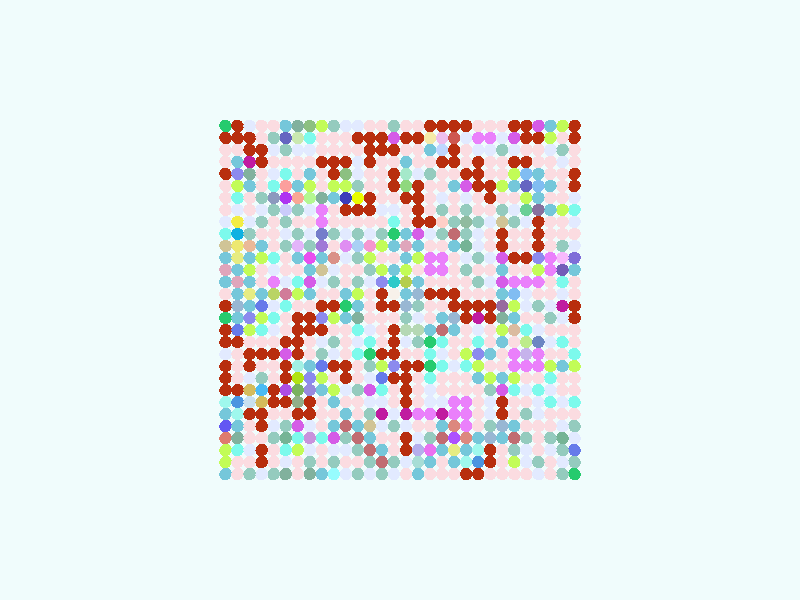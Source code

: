global_settings {
  assumed_gamma 1
}
light_source {
  <-0.6, 1.6, 3.7>*10000
  rgb 1.3
}
camera {
  location <0,0,100>
  look_at <0,0,0>
}
background {
  color rgb < 0.87, 0.97, 0.97 >
}
sphere {
< -29.0, -29.0, 0 >, 1.0

pigment { color rgb < 0.019193892500239507, 0.5944706598138616, 0.1567898921174904 >
}}
sphere {
< -29.0, -27.0, 0 >, 1.0

pigment { color rgb < 0.2982078688294243, 0.5942101997544381, 0.5161576862707106 >
}}
sphere {
< -29.0, -25.0, 0 >, 1.0

pigment { color rgb < 0.13237945796719908, 0.1944943046246893, 0.8209452492322673 >
}}
sphere {
< -29.0, -23.0, 0 >, 1.0

pigment { color rgb < 0.7616386004909839, 0.8244766245743409, 0.9984911922149531 >
}}
sphere {
< -29.0, -21.0, 0 >, 1.0

pigment { color rgb < 0.2982078688294243, 0.5942101997544381, 0.5161576862707106 >
}}
sphere {
< -29.0, -19.0, 0 >, 1.0

pigment { color rgb < 0.9667445553127225, 0.7157978788062999, 0.751381499919797 >
}}
sphere {
< -29.0, -17.0, 0 >, 1.0

pigment { color rgb < 0.20059695584141768, 0.9545691224079345, 0.8363441131455419 >
}}
sphere {
< -29.0, -15.0, 0 >, 1.0

pigment { color rgb < 0.9667445553127225, 0.7157978788062999, 0.751381499919797 >
}}
sphere {
< -29.0, -13.0, 0 >, 1.0

pigment { color rgb < 0.9667445553127225, 0.7157978788062999, 0.751381499919797 >
}}
sphere {
< -29.0, -11.0, 0 >, 1.0

pigment { color rgb < 0.5370640407514519, 0.9776600084385592, 0.09466177430751221 >
}}
sphere {
< -29.0, -9.0, 0 >, 1.0

pigment { color rgb < 0.20059695584141768, 0.9545691224079345, 0.8363441131455419 >
}}
sphere {
< -29.0, -7.0, 0 >, 1.0

pigment { color rgb < 0.9667445553127225, 0.7157978788062999, 0.751381499919797 >
}}
sphere {
< -29.0, -5.0, 0 >, 1.0

pigment { color rgb < 0.9667445553127225, 0.7157978788062999, 0.751381499919797 >
}}
sphere {
< -29.0, -3.0, 0 >, 1.0

pigment { color rgb < 0.4818320261573117, 0.02706434022604276, 0.004481614109311471 >
}}
sphere {
< -29.0, -1.0, 0 >, 1.0

pigment { color rgb < 0.4818320261573117, 0.02706434022604276, 0.004481614109311471 >
}}
sphere {
< -29.0, 1.0, 0 >, 1.0

pigment { color rgb < 0.9667445553127225, 0.7157978788062999, 0.751381499919797 >
}}
sphere {
< -29.0, 3.0, 0 >, 1.0

pigment { color rgb < 0.9667445553127225, 0.7157978788062999, 0.751381499919797 >
}}
sphere {
< -29.0, 5.0, 0 >, 1.0

pigment { color rgb < 0.17712662106724464, 0.5735665743211384, 0.7008071707168387 >
}}
sphere {
< -29.0, 7.0, 0 >, 1.0

pigment { color rgb < 0.2096288891789222, 0.15116035408478856, 0.6845598491778226 >
}}
sphere {
< -29.0, 9.0, 0 >, 1.0

pigment { color rgb < 0.7616386004909839, 0.8244766245743409, 0.9984911922149531 >
}}
sphere {
< -29.0, 11.0, 0 >, 1.0

pigment { color rgb < 0.9667445553127225, 0.7157978788062999, 0.751381499919797 >
}}
sphere {
< -29.0, 13.0, 0 >, 1.0

pigment { color rgb < 0.7616386004909839, 0.8244766245743409, 0.9984911922149531 >
}}
sphere {
< -29.0, 15.0, 0 >, 1.0

pigment { color rgb < 0.20059695584141768, 0.9545691224079345, 0.8363441131455419 >
}}
sphere {
< -29.0, 17.0, 0 >, 1.0

pigment { color rgb < 0.7616386004909839, 0.8244766245743409, 0.9984911922149531 >
}}
sphere {
< -29.0, 19.0, 0 >, 1.0

pigment { color rgb < 0.4818320261573117, 0.02706434022604276, 0.004481614109311471 >
}}
sphere {
< -29.0, 21.0, 0 >, 1.0

pigment { color rgb < 0.4818320261573117, 0.02706434022604276, 0.004481614109311471 >
}}
sphere {
< -29.0, 23.0, 0 >, 1.0

pigment { color rgb < 0.9667445553127225, 0.7157978788062999, 0.751381499919797 >
}}
sphere {
< -29.0, 25.0, 0 >, 1.0

pigment { color rgb < 0.9667445553127225, 0.7157978788062999, 0.751381499919797 >
}}
sphere {
< -29.0, 27.0, 0 >, 1.0

pigment { color rgb < 0.4818320261573117, 0.02706434022604276, 0.004481614109311471 >
}}
sphere {
< -29.0, 29.0, 0 >, 1.0

pigment { color rgb < 0.4818320261573117, 0.02706434022604276, 0.004481614109311471 >
}}
sphere {
< -27.0, -29.0, 0 >, 1.0

pigment { color rgb < 0.2982078688294243, 0.5942101997544381, 0.5161576862707106 >
}}
sphere {
< -27.0, -27.0, 0 >, 1.0

pigment { color rgb < 0.7616386004909839, 0.8244766245743409, 0.9984911922149531 >
}}
sphere {
< -27.0, -25.0, 0 >, 1.0

pigment { color rgb < 0.2982078688294243, 0.5942101997544381, 0.5161576862707106 >
}}
sphere {
< -27.0, -23.0, 0 >, 1.0

pigment { color rgb < 0.17882324725415433, 0.4578883785843917, 0.3012442401553048 >
}}
sphere {
< -27.0, -21.0, 0 >, 1.0

pigment { color rgb < 0.7616386004909839, 0.8244766245743409, 0.9984911922149531 >
}}
sphere {
< -27.0, -19.0, 0 >, 1.0

pigment { color rgb < 0.9667445553127225, 0.7157978788062999, 0.751381499919797 >
}}
sphere {
< -27.0, -17.0, 0 >, 1.0

pigment { color rgb < 0.7616386004909839, 0.8244766245743409, 0.9984911922149531 >
}}
sphere {
< -27.0, -15.0, 0 >, 1.0

pigment { color rgb < 0.9667445553127225, 0.7157978788062999, 0.751381499919797 >
}}
sphere {
< -27.0, -13.0, 0 >, 1.0

pigment { color rgb < 0.9667445553127225, 0.7157978788062999, 0.751381499919797 >
}}
sphere {
< -27.0, -11.0, 0 >, 1.0

pigment { color rgb < 0.17712662106724464, 0.5735665743211384, 0.7008071707168387 >
}}
sphere {
< -27.0, -9.0, 0 >, 1.0

pigment { color rgb < 0.9667445553127225, 0.7157978788062999, 0.751381499919797 >
}}
sphere {
< -27.0, -7.0, 0 >, 1.0

pigment { color rgb < 0.20059695584141768, 0.9545691224079345, 0.8363441131455419 >
}}
sphere {
< -27.0, -5.0, 0 >, 1.0

pigment { color rgb < 0.9667445553127225, 0.7157978788062999, 0.751381499919797 >
}}
sphere {
< -27.0, -3.0, 0 >, 1.0

pigment { color rgb < 0.7616386004909839, 0.8244766245743409, 0.9984911922149531 >
}}
sphere {
< -27.0, -1.0, 0 >, 1.0

pigment { color rgb < 0.528593180339773, 0.01106526909344463, 0.34969820611235325 >
}}
sphere {
< -27.0, 1.0, 0 >, 1.0

pigment { color rgb < 0.7616386004909839, 0.8244766245743409, 0.9984911922149531 >
}}
sphere {
< -27.0, 3.0, 0 >, 1.0

pigment { color rgb < 0.20059695584141768, 0.9545691224079345, 0.8363441131455419 >
}}
sphere {
< -27.0, 5.0, 0 >, 1.0

pigment { color rgb < 0.17142582866309075, 0.10857065017793488, 0.4764514059224907 >
}}
sphere {
< -27.0, 7.0, 0 >, 1.0

pigment { color rgb < 0.9421549142881203, 0.4858899992805865, 0.9757324982384147 >
}}
sphere {
< -27.0, 9.0, 0 >, 1.0

pigment { color rgb < 0.2982078688294243, 0.5942101997544381, 0.5161576862707106 >
}}
sphere {
< -27.0, 11.0, 0 >, 1.0

pigment { color rgb < 0.9667445553127225, 0.7157978788062999, 0.751381499919797 >
}}
sphere {
< -27.0, 13.0, 0 >, 1.0

pigment { color rgb < 0.9667445553127225, 0.7157978788062999, 0.751381499919797 >
}}
sphere {
< -27.0, 15.0, 0 >, 1.0

pigment { color rgb < 0.5370640407514519, 0.9776600084385592, 0.09466177430751221 >
}}
sphere {
< -27.0, 17.0, 0 >, 1.0

pigment { color rgb < 0.9667445553127225, 0.7157978788062999, 0.751381499919797 >
}}
sphere {
< -27.0, 19.0, 0 >, 1.0

pigment { color rgb < 0.9667445553127225, 0.7157978788062999, 0.751381499919797 >
}}
sphere {
< -27.0, 21.0, 0 >, 1.0

pigment { color rgb < 0.9667445553127225, 0.7157978788062999, 0.751381499919797 >
}}
sphere {
< -27.0, 23.0, 0 >, 1.0

pigment { color rgb < 0.7616386004909839, 0.8244766245743409, 0.9984911922149531 >
}}
sphere {
< -27.0, 25.0, 0 >, 1.0

pigment { color rgb < 0.2982078688294243, 0.5942101997544381, 0.5161576862707106 >
}}
sphere {
< -27.0, 27.0, 0 >, 1.0

pigment { color rgb < 0.9667445553127225, 0.7157978788062999, 0.751381499919797 >
}}
sphere {
< -27.0, 29.0, 0 >, 1.0

pigment { color rgb < 0.5370640407514519, 0.9776600084385592, 0.09466177430751221 >
}}
sphere {
< -25.0, -29.0, 0 >, 1.0

pigment { color rgb < 0.9667445553127225, 0.7157978788062999, 0.751381499919797 >
}}
sphere {
< -25.0, -27.0, 0 >, 1.0

pigment { color rgb < 0.9667445553127225, 0.7157978788062999, 0.751381499919797 >
}}
sphere {
< -25.0, -25.0, 0 >, 1.0

pigment { color rgb < 0.7616386004909839, 0.8244766245743409, 0.9984911922149531 >
}}
sphere {
< -25.0, -23.0, 0 >, 1.0

pigment { color rgb < 0.2982078688294243, 0.5942101997544381, 0.5161576862707106 >
}}
sphere {
< -25.0, -21.0, 0 >, 1.0

pigment { color rgb < 0.9667445553127225, 0.7157978788062999, 0.751381499919797 >
}}
sphere {
< -25.0, -19.0, 0 >, 1.0

pigment { color rgb < 0.9667445553127225, 0.7157978788062999, 0.751381499919797 >
}}
sphere {
< -25.0, -17.0, 0 >, 1.0

pigment { color rgb < 0.20059695584141768, 0.9545691224079345, 0.8363441131455419 >
}}
sphere {
< -25.0, -15.0, 0 >, 1.0

pigment { color rgb < 0.7616386004909839, 0.8244766245743409, 0.9984911922149531 >
}}
sphere {
< -25.0, -13.0, 0 >, 1.0

pigment { color rgb < 0.20059695584141768, 0.9545691224079345, 0.8363441131455419 >
}}
sphere {
< -25.0, -11.0, 0 >, 1.0

pigment { color rgb < 0.5370640407514519, 0.9776600084385592, 0.09466177430751221 >
}}
sphere {
< -25.0, -9.0, 0 >, 1.0

pigment { color rgb < 0.9667445553127225, 0.7157978788062999, 0.751381499919797 >
}}
sphere {
< -25.0, -7.0, 0 >, 1.0

pigment { color rgb < 0.7616386004909839, 0.8244766245743409, 0.9984911922149531 >
}}
sphere {
< -25.0, -5.0, 0 >, 1.0

pigment { color rgb < 0.9667445553127225, 0.7157978788062999, 0.751381499919797 >
}}
sphere {
< -25.0, -3.0, 0 >, 1.0

pigment { color rgb < 0.2982078688294243, 0.5942101997544381, 0.5161576862707106 >
}}
sphere {
< -25.0, -1.0, 0 >, 1.0

pigment { color rgb < 0.7616386004909839, 0.8244766245743409, 0.9984911922149531 >
}}
sphere {
< -25.0, 1.0, 0 >, 1.0

pigment { color rgb < 0.9667445553127225, 0.7157978788062999, 0.751381499919797 >
}}
sphere {
< -25.0, 3.0, 0 >, 1.0

pigment { color rgb < 0.9667445553127225, 0.7157978788062999, 0.751381499919797 >
}}
sphere {
< -25.0, 5.0, 0 >, 1.0

pigment { color rgb < 0.8239648309049521, 0.21669854574602399, 0.9673389281254509 >
}}
sphere {
< -25.0, 7.0, 0 >, 1.0

pigment { color rgb < 0.8239648309049521, 0.21669854574602399, 0.9673389281254509 >
}}
sphere {
< -25.0, 9.0, 0 >, 1.0

pigment { color rgb < 0.9667445553127225, 0.7157978788062999, 0.751381499919797 >
}}
sphere {
< -25.0, 11.0, 0 >, 1.0

pigment { color rgb < 0.9667445553127225, 0.7157978788062999, 0.751381499919797 >
}}
sphere {
< -25.0, 13.0, 0 >, 1.0

pigment { color rgb < 0.9667445553127225, 0.7157978788062999, 0.751381499919797 >
}}
sphere {
< -25.0, 15.0, 0 >, 1.0

pigment { color rgb < 0.17712662106724464, 0.5735665743211384, 0.7008071707168387 >
}}
sphere {
< -25.0, 17.0, 0 >, 1.0

pigment { color rgb < 0.9667445553127225, 0.7157978788062999, 0.751381499919797 >
}}
sphere {
< -25.0, 19.0, 0 >, 1.0

pigment { color rgb < 0.17712662106724464, 0.5735665743211384, 0.7008071707168387 >
}}
sphere {
< -25.0, 21.0, 0 >, 1.0

pigment { color rgb < 0.9667445553127225, 0.7157978788062999, 0.751381499919797 >
}}
sphere {
< -25.0, 23.0, 0 >, 1.0

pigment { color rgb < 0.9667445553127225, 0.7157978788062999, 0.751381499919797 >
}}
sphere {
< -25.0, 25.0, 0 >, 1.0

pigment { color rgb < 0.7616386004909839, 0.8244766245743409, 0.9984911922149531 >
}}
sphere {
< -25.0, 27.0, 0 >, 1.0

pigment { color rgb < 0.5370640407514519, 0.9776600084385592, 0.09466177430751221 >
}}
sphere {
< -25.0, 29.0, 0 >, 1.0

pigment { color rgb < 0.17712662106724464, 0.5735665743211384, 0.7008071707168387 >
}}
sphere {
< -23.0, -29.0, 0 >, 1.0

pigment { color rgb < 0.7616386004909839, 0.8244766245743409, 0.9984911922149531 >
}}
sphere {
< -23.0, -27.0, 0 >, 1.0

pigment { color rgb < 0.2982078688294243, 0.5942101997544381, 0.5161576862707106 >
}}
sphere {
< -23.0, -25.0, 0 >, 1.0

pigment { color rgb < 0.9667445553127225, 0.7157978788062999, 0.751381499919797 >
}}
sphere {
< -23.0, -23.0, 0 >, 1.0

pigment { color rgb < 0.9667445553127225, 0.7157978788062999, 0.751381499919797 >
}}
sphere {
< -23.0, -21.0, 0 >, 1.0

pigment { color rgb < 0.9667445553127225, 0.7157978788062999, 0.751381499919797 >
}}
sphere {
< -23.0, -19.0, 0 >, 1.0

pigment { color rgb < 0.7616386004909839, 0.8244766245743409, 0.9984911922149531 >
}}
sphere {
< -23.0, -17.0, 0 >, 1.0

pigment { color rgb < 0.7616386004909839, 0.8244766245743409, 0.9984911922149531 >
}}
sphere {
< -23.0, -15.0, 0 >, 1.0

pigment { color rgb < 0.20059695584141768, 0.9545691224079345, 0.8363441131455419 >
}}
sphere {
< -23.0, -13.0, 0 >, 1.0

pigment { color rgb < 0.9667445553127225, 0.7157978788062999, 0.751381499919797 >
}}
sphere {
< -23.0, -11.0, 0 >, 1.0

pigment { color rgb < 0.8239648309049521, 0.21669854574602399, 0.9673389281254509 >
}}
sphere {
< -23.0, -9.0, 0 >, 1.0

pigment { color rgb < 0.8239648309049521, 0.21669854574602399, 0.9673389281254509 >
}}
sphere {
< -23.0, -7.0, 0 >, 1.0

pigment { color rgb < 0.1499297245829072, 0.24208279582771386, 0.5453377031875801 >
}}
sphere {
< -23.0, -5.0, 0 >, 1.0

pigment { color rgb < 0.7616386004909839, 0.8244766245743409, 0.9984911922149531 >
}}
sphere {
< -23.0, -3.0, 0 >, 1.0

pigment { color rgb < 0.9667445553127225, 0.7157978788062999, 0.751381499919797 >
}}
sphere {
< -23.0, -1.0, 0 >, 1.0

pigment { color rgb < 0.2982078688294243, 0.5942101997544381, 0.5161576862707106 >
}}
sphere {
< -23.0, 1.0, 0 >, 1.0

pigment { color rgb < 0.9667445553127225, 0.7157978788062999, 0.751381499919797 >
}}
sphere {
< -23.0, 3.0, 0 >, 1.0

pigment { color rgb < 0.8239648309049521, 0.21669854574602399, 0.9673389281254509 >
}}
sphere {
< -23.0, 5.0, 0 >, 1.0

pigment { color rgb < 0.5370640407514519, 0.9776600084385592, 0.09466177430751221 >
}}
sphere {
< -23.0, 7.0, 0 >, 1.0

pigment { color rgb < 0.26427131348466015, 0.2560442377446671, 0.8560046057307376 >
}}
sphere {
< -23.0, 9.0, 0 >, 1.0

pigment { color rgb < 0.4818320261573117, 0.02706434022604276, 0.004481614109311471 >
}}
sphere {
< -23.0, 11.0, 0 >, 1.0

pigment { color rgb < 0.4818320261573117, 0.02706434022604276, 0.004481614109311471 >
}}
sphere {
< -23.0, 13.0, 0 >, 1.0

pigment { color rgb < 0.4818320261573117, 0.02706434022604276, 0.004481614109311471 >
}}
sphere {
< -23.0, 15.0, 0 >, 1.0

pigment { color rgb < 0.24028391845493768, 0.16407096001013366, 0.342771598404217 >
}}
sphere {
< -23.0, 17.0, 0 >, 1.0

pigment { color rgb < 0.17712662106724464, 0.5735665743211384, 0.7008071707168387 >
}}
sphere {
< -23.0, 19.0, 0 >, 1.0

pigment { color rgb < 0.22109223776011966, 0.5111225866844781, 0.8908857035892577 >
}}
sphere {
< -23.0, 21.0, 0 >, 1.0

pigment { color rgb < 0.17712662106724464, 0.5735665743211384, 0.7008071707168387 >
}}
sphere {
< -23.0, 23.0, 0 >, 1.0

pigment { color rgb < 0.9667445553127225, 0.7157978788062999, 0.751381499919797 >
}}
sphere {
< -23.0, 25.0, 0 >, 1.0

pigment { color rgb < 0.9667445553127225, 0.7157978788062999, 0.751381499919797 >
}}
sphere {
< -23.0, 27.0, 0 >, 1.0

pigment { color rgb < 0.4818320261573117, 0.02706434022604276, 0.004481614109311471 >
}}
sphere {
< -23.0, 29.0, 0 >, 1.0

pigment { color rgb < 0.6673661716464611, 0.10613377827179027, 0.7991553084070899 >
}}
sphere {
< -21.0, -29.0, 0 >, 1.0

pigment { color rgb < 0.9667445553127225, 0.7157978788062999, 0.751381499919797 >
}}
sphere {
< -21.0, -27.0, 0 >, 1.0

pigment { color rgb < 0.7616386004909839, 0.8244766245743409, 0.9984911922149531 >
}}
sphere {
< -21.0, -25.0, 0 >, 1.0

pigment { color rgb < 0.7616386004909839, 0.8244766245743409, 0.9984911922149531 >
}}
sphere {
< -21.0, -23.0, 0 >, 1.0

pigment { color rgb < 0.2982078688294243, 0.5942101997544381, 0.5161576862707106 >
}}
sphere {
< -21.0, -21.0, 0 >, 1.0

pigment { color rgb < 0.9667445553127225, 0.7157978788062999, 0.751381499919797 >
}}
sphere {
< -21.0, -19.0, 0 >, 1.0

pigment { color rgb < 0.2982078688294243, 0.5942101997544381, 0.5161576862707106 >
}}
sphere {
< -21.0, -17.0, 0 >, 1.0

pigment { color rgb < 0.9667445553127225, 0.7157978788062999, 0.751381499919797 >
}}
sphere {
< -21.0, -15.0, 0 >, 1.0

pigment { color rgb < 0.7616386004909839, 0.8244766245743409, 0.9984911922149531 >
}}
sphere {
< -21.0, -13.0, 0 >, 1.0

pigment { color rgb < 0.9667445553127225, 0.7157978788062999, 0.751381499919797 >
}}
sphere {
< -21.0, -11.0, 0 >, 1.0

pigment { color rgb < 0.8239648309049521, 0.21669854574602399, 0.9673389281254509 >
}}
sphere {
< -21.0, -9.0, 0 >, 1.0

pigment { color rgb < 0.5655975519310016, 0.453581229356389, 0.841484285210085 >
}}
sphere {
< -21.0, -7.0, 0 >, 1.0

pigment { color rgb < 0.5103065354902538, 0.8397554574118066, 0.25991986579289794 >
}}
sphere {
< -21.0, -5.0, 0 >, 1.0

pigment { color rgb < 0.20059695584141768, 0.9545691224079345, 0.8363441131455419 >
}}
sphere {
< -21.0, -3.0, 0 >, 1.0

pigment { color rgb < 0.9667445553127225, 0.7157978788062999, 0.751381499919797 >
}}
sphere {
< -21.0, -1.0, 0 >, 1.0

pigment { color rgb < 0.7616386004909839, 0.8244766245743409, 0.9984911922149531 >
}}
sphere {
< -21.0, 1.0, 0 >, 1.0

pigment { color rgb < 0.7616386004909839, 0.8244766245743409, 0.9984911922149531 >
}}
sphere {
< -21.0, 3.0, 0 >, 1.0

pigment { color rgb < 0.8239648309049521, 0.21669854574602399, 0.9673389281254509 >
}}
sphere {
< -21.0, 5.0, 0 >, 1.0

pigment { color rgb < 0.9667445553127225, 0.7157978788062999, 0.751381499919797 >
}}
sphere {
< -21.0, 7.0, 0 >, 1.0

pigment { color rgb < 0.4818320261573117, 0.02706434022604276, 0.004481614109311471 >
}}
sphere {
< -21.0, 9.0, 0 >, 1.0

pigment { color rgb < 0.9667445553127225, 0.7157978788062999, 0.751381499919797 >
}}
sphere {
< -21.0, 11.0, 0 >, 1.0

pigment { color rgb < 0.9667445553127225, 0.7157978788062999, 0.751381499919797 >
}}
sphere {
< -21.0, 13.0, 0 >, 1.0

pigment { color rgb < 0.7616386004909839, 0.8244766245743409, 0.9984911922149531 >
}}
sphere {
< -21.0, 15.0, 0 >, 1.0

pigment { color rgb < 0.14483441264890007, 0.6259954442343034, 0.30616222620916356 >
}}
sphere {
< -21.0, 17.0, 0 >, 1.0

pigment { color rgb < 0.5370640407514519, 0.9776600084385592, 0.09466177430751221 >
}}
sphere {
< -21.0, 19.0, 0 >, 1.0

pigment { color rgb < 0.13144443238800774, 0.13130226866583727, 0.5356309474621385 >
}}
sphere {
< -21.0, 21.0, 0 >, 1.0

pigment { color rgb < 0.22109223776011966, 0.5111225866844781, 0.8908857035892577 >
}}
sphere {
< -21.0, 23.0, 0 >, 1.0

pigment { color rgb < 0.4818320261573117, 0.02706434022604276, 0.004481614109311471 >
}}
sphere {
< -21.0, 25.0, 0 >, 1.0

pigment { color rgb < 0.9667445553127225, 0.7157978788062999, 0.751381499919797 >
}}
sphere {
< -21.0, 27.0, 0 >, 1.0

pigment { color rgb < 0.4818320261573117, 0.02706434022604276, 0.004481614109311471 >
}}
sphere {
< -21.0, 29.0, 0 >, 1.0

pigment { color rgb < 0.4818320261573117, 0.02706434022604276, 0.004481614109311471 >
}}
sphere {
< -19.0, -29.0, 0 >, 1.0

pigment { color rgb < 0.9667445553127225, 0.7157978788062999, 0.751381499919797 >
}}
sphere {
< -19.0, -27.0, 0 >, 1.0

pigment { color rgb < 0.5370640407514519, 0.9776600084385592, 0.09466177430751221 >
}}
sphere {
< -19.0, -25.0, 0 >, 1.0

pigment { color rgb < 0.2982078688294243, 0.5942101997544381, 0.5161576862707106 >
}}
sphere {
< -19.0, -23.0, 0 >, 1.0

pigment { color rgb < 0.5358778039007054, 0.15077621313640632, 0.16473966381106298 >
}}
sphere {
< -19.0, -21.0, 0 >, 1.0

pigment { color rgb < 0.17712662106724464, 0.5735665743211384, 0.7008071707168387 >
}}
sphere {
< -19.0, -19.0, 0 >, 1.0

pigment { color rgb < 0.9667445553127225, 0.7157978788062999, 0.751381499919797 >
}}
sphere {
< -19.0, -17.0, 0 >, 1.0

pigment { color rgb < 0.9667445553127225, 0.7157978788062999, 0.751381499919797 >
}}
sphere {
< -19.0, -15.0, 0 >, 1.0

pigment { color rgb < 0.20059695584141768, 0.9545691224079345, 0.8363441131455419 >
}}
sphere {
< -19.0, -13.0, 0 >, 1.0

pigment { color rgb < 0.5370640407514519, 0.9776600084385592, 0.09466177430751221 >
}}
sphere {
< -19.0, -11.0, 0 >, 1.0

pigment { color rgb < 0.8239648309049521, 0.21669854574602399, 0.9673389281254509 >
}}
sphere {
< -19.0, -9.0, 0 >, 1.0

pigment { color rgb < 0.8239648309049521, 0.21669854574602399, 0.9673389281254509 >
}}
sphere {
< -19.0, -7.0, 0 >, 1.0

pigment { color rgb < 0.9667445553127225, 0.7157978788062999, 0.751381499919797 >
}}
sphere {
< -19.0, -5.0, 0 >, 1.0

pigment { color rgb < 0.7048965084965373, 0.49472081908685805, 0.3525487792194614 >
}}
sphere {
< -19.0, -3.0, 0 >, 1.0

pigment { color rgb < 0.17712662106724464, 0.5735665743211384, 0.7008071707168387 >
}}
sphere {
< -19.0, -1.0, 0 >, 1.0

pigment { color rgb < 0.5370640407514519, 0.9776600084385592, 0.09466177430751221 >
}}
sphere {
< -19.0, 1.0, 0 >, 1.0

pigment { color rgb < 0.22109223776011966, 0.5111225866844781, 0.8908857035892577 >
}}
sphere {
< -19.0, 3.0, 0 >, 1.0

pigment { color rgb < 0.8239648309049521, 0.21669854574602399, 0.9673389281254509 >
}}
sphere {
< -19.0, 5.0, 0 >, 1.0

pigment { color rgb < 0.9667445553127225, 0.7157978788062999, 0.751381499919797 >
}}
sphere {
< -19.0, 7.0, 0 >, 1.0

pigment { color rgb < 0.4818320261573117, 0.02706434022604276, 0.004481614109311471 >
}}
sphere {
< -19.0, 9.0, 0 >, 1.0

pigment { color rgb < 0.9667445553127225, 0.7157978788062999, 0.751381499919797 >
}}
sphere {
< -19.0, 11.0, 0 >, 1.0

pigment { color rgb < 0.9667445553127225, 0.7157978788062999, 0.751381499919797 >
}}
sphere {
< -19.0, 13.0, 0 >, 1.0

pigment { color rgb < 0.2982078688294243, 0.5942101997544381, 0.5161576862707106 >
}}
sphere {
< -19.0, 15.0, 0 >, 1.0

pigment { color rgb < 0.7616386004909839, 0.8244766245743409, 0.9984911922149531 >
}}
sphere {
< -19.0, 17.0, 0 >, 1.0

pigment { color rgb < 0.9667445553127225, 0.7157978788062999, 0.751381499919797 >
}}
sphere {
< -19.0, 19.0, 0 >, 1.0

pigment { color rgb < 0.17712662106724464, 0.5735665743211384, 0.7008071707168387 >
}}
sphere {
< -19.0, 21.0, 0 >, 1.0

pigment { color rgb < 0.5370640407514519, 0.9776600084385592, 0.09466177430751221 >
}}
sphere {
< -19.0, 23.0, 0 >, 1.0

pigment { color rgb < 0.4818320261573117, 0.02706434022604276, 0.004481614109311471 >
}}
sphere {
< -19.0, 25.0, 0 >, 1.0

pigment { color rgb < 0.7616386004909839, 0.8244766245743409, 0.9984911922149531 >
}}
sphere {
< -19.0, 27.0, 0 >, 1.0

pigment { color rgb < 0.6673661716464611, 0.10613377827179027, 0.7991553084070899 >
}}
sphere {
< -19.0, 29.0, 0 >, 1.0

pigment { color rgb < 0.4818320261573117, 0.02706434022604276, 0.004481614109311471 >
}}
sphere {
< -17.0, -29.0, 0 >, 1.0

pigment { color rgb < 0.9667445553127225, 0.7157978788062999, 0.751381499919797 >
}}
sphere {
< -17.0, -27.0, 0 >, 1.0

pigment { color rgb < 0.9667445553127225, 0.7157978788062999, 0.751381499919797 >
}}
sphere {
< -17.0, -25.0, 0 >, 1.0

pigment { color rgb < 0.9667445553127225, 0.7157978788062999, 0.751381499919797 >
}}
sphere {
< -17.0, -23.0, 0 >, 1.0

pigment { color rgb < 0.17712662106724464, 0.5735665743211384, 0.7008071707168387 >
}}
sphere {
< -17.0, -21.0, 0 >, 1.0

pigment { color rgb < 0.31358843169901573, 0.4707486999500886, 0.6519214954146481 >
}}
sphere {
< -17.0, -19.0, 0 >, 1.0

pigment { color rgb < 0.4818320261573117, 0.02706434022604276, 0.004481614109311471 >
}}
sphere {
< -17.0, -17.0, 0 >, 1.0

pigment { color rgb < 0.4818320261573117, 0.02706434022604276, 0.004481614109311471 >
}}
sphere {
< -17.0, -15.0, 0 >, 1.0

pigment { color rgb < 0.6673661716464611, 0.10613377827179027, 0.7991553084070899 >
}}
sphere {
< -17.0, -13.0, 0 >, 1.0

pigment { color rgb < 0.17712662106724464, 0.5735665743211384, 0.7008071707168387 >
}}
sphere {
< -17.0, -11.0, 0 >, 1.0

pigment { color rgb < 0.9667445553127225, 0.7157978788062999, 0.751381499919797 >
}}
sphere {
< -17.0, -9.0, 0 >, 1.0

pigment { color rgb < 0.9667445553127225, 0.7157978788062999, 0.751381499919797 >
}}
sphere {
< -17.0, -7.0, 0 >, 1.0

pigment { color rgb < 0.17712662106724464, 0.5735665743211384, 0.7008071707168387 >
}}
sphere {
< -17.0, -5.0, 0 >, 1.0

pigment { color rgb < 0.5370640407514519, 0.9776600084385592, 0.09466177430751221 >
}}
sphere {
< -17.0, -3.0, 0 >, 1.0

pigment { color rgb < 0.22046205307372513, 0.43731887572715133, 0.33706146463148134 >
}}
sphere {
< -17.0, -1.0, 0 >, 1.0

pigment { color rgb < 0.3093981631511643, 0.147216344414542, 0.34842668270506794 >
}}
sphere {
< -17.0, 1.0, 0 >, 1.0

pigment { color rgb < 0.17712662106724464, 0.5735665743211384, 0.7008071707168387 >
}}
sphere {
< -17.0, 3.0, 0 >, 1.0

pigment { color rgb < 0.6673661716464611, 0.10613377827179027, 0.7991553084070899 >
}}
sphere {
< -17.0, 5.0, 0 >, 1.0

pigment { color rgb < 0.17712662106724464, 0.5735665743211384, 0.7008071707168387 >
}}
sphere {
< -17.0, 7.0, 0 >, 1.0

pigment { color rgb < 0.6673661716464611, 0.10613377827179027, 0.7991553084070899 >
}}
sphere {
< -17.0, 9.0, 0 >, 1.0

pigment { color rgb < 0.4818320261573117, 0.02706434022604276, 0.004481614109311471 >
}}
sphere {
< -17.0, 11.0, 0 >, 1.0

pigment { color rgb < 0.4818320261573117, 0.02706434022604276, 0.004481614109311471 >
}}
sphere {
< -17.0, 13.0, 0 >, 1.0

pigment { color rgb < 0.6341055030986003, 0.552201352746686, 0.3049891163650337 >
}}
sphere {
< -17.0, 15.0, 0 >, 1.0

pigment { color rgb < 0.2982078688294243, 0.5942101997544381, 0.5161576862707106 >
}}
sphere {
< -17.0, 17.0, 0 >, 1.0

pigment { color rgb < 0.9667445553127225, 0.7157978788062999, 0.751381499919797 >
}}
sphere {
< -17.0, 19.0, 0 >, 1.0

pigment { color rgb < 0.5370640407514519, 0.9776600084385592, 0.09466177430751221 >
}}
sphere {
< -17.0, 21.0, 0 >, 1.0

pigment { color rgb < 0.9667445553127225, 0.7157978788062999, 0.751381499919797 >
}}
sphere {
< -17.0, 23.0, 0 >, 1.0

pigment { color rgb < 0.9667445553127225, 0.7157978788062999, 0.751381499919797 >
}}
sphere {
< -17.0, 25.0, 0 >, 1.0

pigment { color rgb < 0.2982078688294243, 0.5942101997544381, 0.5161576862707106 >
}}
sphere {
< -17.0, 27.0, 0 >, 1.0

pigment { color rgb < 0.7616386004909839, 0.8244766245743409, 0.9984911922149531 >
}}
sphere {
< -17.0, 29.0, 0 >, 1.0

pigment { color rgb < 0.9667445553127225, 0.7157978788062999, 0.751381499919797 >
}}
sphere {
< -15.0, -29.0, 0 >, 1.0

pigment { color rgb < 0.9667445553127225, 0.7157978788062999, 0.751381499919797 >
}}
sphere {
< -15.0, -27.0, 0 >, 1.0

pigment { color rgb < 0.4818320261573117, 0.02706434022604276, 0.004481614109311471 >
}}
sphere {
< -15.0, -25.0, 0 >, 1.0

pigment { color rgb < 0.4818320261573117, 0.02706434022604276, 0.004481614109311471 >
}}
sphere {
< -15.0, -23.0, 0 >, 1.0

pigment { color rgb < 0.31358843169901573, 0.4707486999500886, 0.6519214954146481 >
}}
sphere {
< -15.0, -21.0, 0 >, 1.0

pigment { color rgb < 0.2982078688294243, 0.5942101997544381, 0.5161576862707106 >
}}
sphere {
< -15.0, -19.0, 0 >, 1.0

pigment { color rgb < 0.7616386004909839, 0.8244766245743409, 0.9984911922149531 >
}}
sphere {
< -15.0, -17.0, 0 >, 1.0

pigment { color rgb < 0.7616386004909839, 0.8244766245743409, 0.9984911922149531 >
}}
sphere {
< -15.0, -15.0, 0 >, 1.0

pigment { color rgb < 0.2982078688294243, 0.5942101997544381, 0.5161576862707106 >
}}
sphere {
< -15.0, -13.0, 0 >, 1.0

pigment { color rgb < 0.5370640407514519, 0.9776600084385592, 0.09466177430751221 >
}}
sphere {
< -15.0, -11.0, 0 >, 1.0

pigment { color rgb < 0.9667445553127225, 0.7157978788062999, 0.751381499919797 >
}}
sphere {
< -15.0, -9.0, 0 >, 1.0

pigment { color rgb < 0.17712662106724464, 0.5735665743211384, 0.7008071707168387 >
}}
sphere {
< -15.0, -7.0, 0 >, 1.0

pigment { color rgb < 0.9667445553127225, 0.7157978788062999, 0.751381499919797 >
}}
sphere {
< -15.0, -5.0, 0 >, 1.0

pigment { color rgb < 0.9667445553127225, 0.7157978788062999, 0.751381499919797 >
}}
sphere {
< -15.0, -3.0, 0 >, 1.0

pigment { color rgb < 0.4818320261573117, 0.02706434022604276, 0.004481614109311471 >
}}
sphere {
< -15.0, -1.0, 0 >, 1.0

pigment { color rgb < 0.4818320261573117, 0.02706434022604276, 0.004481614109311471 >
}}
sphere {
< -15.0, 1.0, 0 >, 1.0

pigment { color rgb < 0.9667445553127225, 0.7157978788062999, 0.751381499919797 >
}}
sphere {
< -15.0, 3.0, 0 >, 1.0

pigment { color rgb < 0.7616386004909839, 0.8244766245743409, 0.9984911922149531 >
}}
sphere {
< -15.0, 5.0, 0 >, 1.0

pigment { color rgb < 0.9667445553127225, 0.7157978788062999, 0.751381499919797 >
}}
sphere {
< -15.0, 7.0, 0 >, 1.0

pigment { color rgb < 0.7616386004909839, 0.8244766245743409, 0.9984911922149531 >
}}
sphere {
< -15.0, 9.0, 0 >, 1.0

pigment { color rgb < 0.9667445553127225, 0.7157978788062999, 0.751381499919797 >
}}
sphere {
< -15.0, 11.0, 0 >, 1.0

pigment { color rgb < 0.9667445553127225, 0.7157978788062999, 0.751381499919797 >
}}
sphere {
< -15.0, 13.0, 0 >, 1.0

pigment { color rgb < 0.7616386004909839, 0.8244766245743409, 0.9984911922149531 >
}}
sphere {
< -15.0, 15.0, 0 >, 1.0

pigment { color rgb < 0.9667445553127225, 0.7157978788062999, 0.751381499919797 >
}}
sphere {
< -15.0, 17.0, 0 >, 1.0

pigment { color rgb < 0.4818320261573117, 0.02706434022604276, 0.004481614109311471 >
}}
sphere {
< -15.0, 19.0, 0 >, 1.0

pigment { color rgb < 0.4818320261573117, 0.02706434022604276, 0.004481614109311471 >
}}
sphere {
< -15.0, 21.0, 0 >, 1.0

pigment { color rgb < 0.9667445553127225, 0.7157978788062999, 0.751381499919797 >
}}
sphere {
< -15.0, 23.0, 0 >, 1.0

pigment { color rgb < 0.9667445553127225, 0.7157978788062999, 0.751381499919797 >
}}
sphere {
< -15.0, 25.0, 0 >, 1.0

pigment { color rgb < 0.7616386004909839, 0.8244766245743409, 0.9984911922149531 >
}}
sphere {
< -15.0, 27.0, 0 >, 1.0

pigment { color rgb < 0.8239648309049521, 0.21669854574602399, 0.9673389281254509 >
}}
sphere {
< -15.0, 29.0, 0 >, 1.0

pigment { color rgb < 0.9667445553127225, 0.7157978788062999, 0.751381499919797 >
}}
sphere {
< -13.0, -29.0, 0 >, 1.0

pigment { color rgb < 0.4818320261573117, 0.02706434022604276, 0.004481614109311471 >
}}
sphere {
< -13.0, -27.0, 0 >, 1.0

pigment { color rgb < 0.07016071956150849, 0.3005607864924591, 0.7489882318030086 >
}}
sphere {
< -13.0, -25.0, 0 >, 1.0

pigment { color rgb < 0.34774922720348356, 0.9415990726583033, 0.8485170579470098 >
}}
sphere {
< -13.0, -23.0, 0 >, 1.0

pigment { color rgb < 0.17712662106724464, 0.5735665743211384, 0.7008071707168387 >
}}
sphere {
< -13.0, -21.0, 0 >, 1.0

pigment { color rgb < 0.9667445553127225, 0.7157978788062999, 0.751381499919797 >
}}
sphere {
< -13.0, -19.0, 0 >, 1.0

pigment { color rgb < 0.9667445553127225, 0.7157978788062999, 0.751381499919797 >
}}
sphere {
< -13.0, -17.0, 0 >, 1.0

pigment { color rgb < 0.9667445553127225, 0.7157978788062999, 0.751381499919797 >
}}
sphere {
< -13.0, -15.0, 0 >, 1.0

pigment { color rgb < 0.9667445553127225, 0.7157978788062999, 0.751381499919797 >
}}
sphere {
< -13.0, -13.0, 0 >, 1.0

pigment { color rgb < 0.17712662106724464, 0.5735665743211384, 0.7008071707168387 >
}}
sphere {
< -13.0, -11.0, 0 >, 1.0

pigment { color rgb < 0.5370640407514519, 0.9776600084385592, 0.09466177430751221 >
}}
sphere {
< -13.0, -9.0, 0 >, 1.0

pigment { color rgb < 0.26427131348466015, 0.2560442377446671, 0.8560046057307376 >
}}
sphere {
< -13.0, -7.0, 0 >, 1.0

pigment { color rgb < 0.20059695584141768, 0.9545691224079345, 0.8363441131455419 >
}}
sphere {
< -13.0, -5.0, 0 >, 1.0

pigment { color rgb < 0.7616386004909839, 0.8244766245743409, 0.9984911922149531 >
}}
sphere {
< -13.0, -3.0, 0 >, 1.0

pigment { color rgb < 0.528593180339773, 0.01106526909344463, 0.34969820611235325 >
}}
sphere {
< -13.0, -1.0, 0 >, 1.0

pigment { color rgb < 0.4818320261573117, 0.02706434022604276, 0.004481614109311471 >
}}
sphere {
< -13.0, 1.0, 0 >, 1.0

pigment { color rgb < 0.9667445553127225, 0.7157978788062999, 0.751381499919797 >
}}
sphere {
< -13.0, 3.0, 0 >, 1.0

pigment { color rgb < 0.2982078688294243, 0.5942101997544381, 0.5161576862707106 >
}}
sphere {
< -13.0, 5.0, 0 >, 1.0

pigment { color rgb < 0.9667445553127225, 0.7157978788062999, 0.751381499919797 >
}}
sphere {
< -13.0, 7.0, 0 >, 1.0

pigment { color rgb < 0.2982078688294243, 0.5942101997544381, 0.5161576862707106 >
}}
sphere {
< -13.0, 9.0, 0 >, 1.0

pigment { color rgb < 0.7616386004909839, 0.8244766245743409, 0.9984911922149531 >
}}
sphere {
< -13.0, 11.0, 0 >, 1.0

pigment { color rgb < 0.7616386004909839, 0.8244766245743409, 0.9984911922149531 >
}}
sphere {
< -13.0, 13.0, 0 >, 1.0

pigment { color rgb < 0.2982078688294243, 0.5942101997544381, 0.5161576862707106 >
}}
sphere {
< -13.0, 15.0, 0 >, 1.0

pigment { color rgb < 0.9667445553127225, 0.7157978788062999, 0.751381499919797 >
}}
sphere {
< -13.0, 17.0, 0 >, 1.0

pigment { color rgb < 0.9667445553127225, 0.7157978788062999, 0.751381499919797 >
}}
sphere {
< -13.0, 19.0, 0 >, 1.0

pigment { color rgb < 0.4818320261573117, 0.02706434022604276, 0.004481614109311471 >
}}
sphere {
< -13.0, 21.0, 0 >, 1.0

pigment { color rgb < 0.4818320261573117, 0.02706434022604276, 0.004481614109311471 >
}}
sphere {
< -13.0, 23.0, 0 >, 1.0

pigment { color rgb < 0.4818320261573117, 0.02706434022604276, 0.004481614109311471 >
}}
sphere {
< -13.0, 25.0, 0 >, 1.0

pigment { color rgb < 0.7616386004909839, 0.8244766245743409, 0.9984911922149531 >
}}
sphere {
< -13.0, 27.0, 0 >, 1.0

pigment { color rgb < 0.8239648309049521, 0.21669854574602399, 0.9673389281254509 >
}}
sphere {
< -13.0, 29.0, 0 >, 1.0

pigment { color rgb < 0.9667445553127225, 0.7157978788062999, 0.751381499919797 >
}}
sphere {
< -11.0, -29.0, 0 >, 1.0

pigment { color rgb < 0.4818320261573117, 0.02706434022604276, 0.004481614109311471 >
}}
sphere {
< -11.0, -27.0, 0 >, 1.0

pigment { color rgb < 0.34774922720348356, 0.9415990726583033, 0.8485170579470098 >
}}
sphere {
< -11.0, -25.0, 0 >, 1.0

pigment { color rgb < 0.17712662106724464, 0.5735665743211384, 0.7008071707168387 >
}}
sphere {
< -11.0, -23.0, 0 >, 1.0

pigment { color rgb < 0.7159618394806888, 0.24658677805441898, 0.2093859161896091 >
}}
sphere {
< -11.0, -21.0, 0 >, 1.0

pigment { color rgb < 0.8239648309049521, 0.21669854574602399, 0.9673389281254509 >
}}
sphere {
< -11.0, -19.0, 0 >, 1.0

pigment { color rgb < 0.8239648309049521, 0.21669854574602399, 0.9673389281254509 >
}}
sphere {
< -11.0, -17.0, 0 >, 1.0

pigment { color rgb < 0.8239648309049521, 0.21669854574602399, 0.9673389281254509 >
}}
sphere {
< -11.0, -15.0, 0 >, 1.0

pigment { color rgb < 0.9667445553127225, 0.7157978788062999, 0.751381499919797 >
}}
sphere {
< -11.0, -13.0, 0 >, 1.0

pigment { color rgb < 0.9667445553127225, 0.7157978788062999, 0.751381499919797 >
}}
sphere {
< -11.0, -11.0, 0 >, 1.0

pigment { color rgb < 0.20059695584141768, 0.9545691224079345, 0.8363441131455419 >
}}
sphere {
< -11.0, -9.0, 0 >, 1.0

pigment { color rgb < 0.5370640407514519, 0.9776600084385592, 0.09466177430751221 >
}}
sphere {
< -11.0, -7.0, 0 >, 1.0

pigment { color rgb < 0.9667445553127225, 0.7157978788062999, 0.751381499919797 >
}}
sphere {
< -11.0, -5.0, 0 >, 1.0

pigment { color rgb < 0.9667445553127225, 0.7157978788062999, 0.751381499919797 >
}}
sphere {
< -11.0, -3.0, 0 >, 1.0

pigment { color rgb < 0.4818320261573117, 0.02706434022604276, 0.004481614109311471 >
}}
sphere {
< -11.0, -1.0, 0 >, 1.0

pigment { color rgb < 0.4818320261573117, 0.02706434022604276, 0.004481614109311471 >
}}
sphere {
< -11.0, 1.0, 0 >, 1.0

pigment { color rgb < 0.9667445553127225, 0.7157978788062999, 0.751381499919797 >
}}
sphere {
< -11.0, 3.0, 0 >, 1.0

pigment { color rgb < 0.9667445553127225, 0.7157978788062999, 0.751381499919797 >
}}
sphere {
< -11.0, 5.0, 0 >, 1.0

pigment { color rgb < 0.2982078688294243, 0.5942101997544381, 0.5161576862707106 >
}}
sphere {
< -11.0, 7.0, 0 >, 1.0

pigment { color rgb < 0.7616386004909839, 0.8244766245743409, 0.9984911922149531 >
}}
sphere {
< -11.0, 9.0, 0 >, 1.0

pigment { color rgb < 0.17882324725415433, 0.4578883785843917, 0.3012442401553048 >
}}
sphere {
< -11.0, 11.0, 0 >, 1.0

pigment { color rgb < 0.2982078688294243, 0.5942101997544381, 0.5161576862707106 >
}}
sphere {
< -11.0, 13.0, 0 >, 1.0

pigment { color rgb < 0.27992560444257686, 0.49852893343105875, 0.3453695419595295 >
}}
sphere {
< -11.0, 15.0, 0 >, 1.0

pigment { color rgb < 0.2982078688294243, 0.5942101997544381, 0.5161576862707106 >
}}
sphere {
< -11.0, 17.0, 0 >, 1.0

pigment { color rgb < 0.7616386004909839, 0.8244766245743409, 0.9984911922149531 >
}}
sphere {
< -11.0, 19.0, 0 >, 1.0

pigment { color rgb < 0.6673661716464611, 0.10613377827179027, 0.7991553084070899 >
}}
sphere {
< -11.0, 21.0, 0 >, 1.0

pigment { color rgb < 0.4818320261573117, 0.02706434022604276, 0.004481614109311471 >
}}
sphere {
< -11.0, 23.0, 0 >, 1.0

pigment { color rgb < 0.9667445553127225, 0.7157978788062999, 0.751381499919797 >
}}
sphere {
< -11.0, 25.0, 0 >, 1.0

pigment { color rgb < 0.9667445553127225, 0.7157978788062999, 0.751381499919797 >
}}
sphere {
< -11.0, 27.0, 0 >, 1.0

pigment { color rgb < 0.7616386004909839, 0.8244766245743409, 0.9984911922149531 >
}}
sphere {
< -11.0, 29.0, 0 >, 1.0

pigment { color rgb < 0.4818320261573117, 0.02706434022604276, 0.004481614109311471 >
}}
sphere {
< -9.0, -29.0, 0 >, 1.0

pigment { color rgb < 0.9667445553127225, 0.7157978788062999, 0.751381499919797 >
}}
sphere {
< -9.0, -27.0, 0 >, 1.0

pigment { color rgb < 0.17712662106724464, 0.5735665743211384, 0.7008071707168387 >
}}
sphere {
< -9.0, -25.0, 0 >, 1.0

pigment { color rgb < 0.7893874258911002, 0.8372234523913779, 0.22200094460941078 >
}}
sphere {
< -9.0, -23.0, 0 >, 1.0

pigment { color rgb < 0.41641932967977835, 0.08172028647251295, 0.9913583602041491 >
}}
sphere {
< -9.0, -21.0, 0 >, 1.0

pigment { color rgb < 0.7159618394806888, 0.24658677805441898, 0.2093859161896091 >
}}
sphere {
< -9.0, -19.0, 0 >, 1.0

pigment { color rgb < 0.8239648309049521, 0.21669854574602399, 0.9673389281254509 >
}}
sphere {
< -9.0, -17.0, 0 >, 1.0

pigment { color rgb < 0.8239648309049521, 0.21669854574602399, 0.9673389281254509 >
}}
sphere {
< -9.0, -15.0, 0 >, 1.0

pigment { color rgb < 0.9667445553127225, 0.7157978788062999, 0.751381499919797 >
}}
sphere {
< -9.0, -13.0, 0 >, 1.0

pigment { color rgb < 0.9667445553127225, 0.7157978788062999, 0.751381499919797 >
}}
sphere {
< -9.0, -11.0, 0 >, 1.0

pigment { color rgb < 0.7616386004909839, 0.8244766245743409, 0.9984911922149531 >
}}
sphere {
< -9.0, -9.0, 0 >, 1.0

pigment { color rgb < 0.9667445553127225, 0.7157978788062999, 0.751381499919797 >
}}
sphere {
< -9.0, -7.0, 0 >, 1.0

pigment { color rgb < 0.9667445553127225, 0.7157978788062999, 0.751381499919797 >
}}
sphere {
< -9.0, -5.0, 0 >, 1.0

pigment { color rgb < 0.17712662106724464, 0.5735665743211384, 0.7008071707168387 >
}}
sphere {
< -9.0, -3.0, 0 >, 1.0

pigment { color rgb < 0.31358843169901573, 0.4707486999500886, 0.6519214954146481 >
}}
sphere {
< -9.0, -1.0, 0 >, 1.0

pigment { color rgb < 0.4818320261573117, 0.02706434022604276, 0.004481614109311471 >
}}
sphere {
< -9.0, 1.0, 0 >, 1.0

pigment { color rgb < 0.4818320261573117, 0.02706434022604276, 0.004481614109311471 >
}}
sphere {
< -9.0, 3.0, 0 >, 1.0

pigment { color rgb < 0.9667445553127225, 0.7157978788062999, 0.751381499919797 >
}}
sphere {
< -9.0, 5.0, 0 >, 1.0

pigment { color rgb < 0.9667445553127225, 0.7157978788062999, 0.751381499919797 >
}}
sphere {
< -9.0, 7.0, 0 >, 1.0

pigment { color rgb < 0.9667445553127225, 0.7157978788062999, 0.751381499919797 >
}}
sphere {
< -9.0, 9.0, 0 >, 1.0

pigment { color rgb < 0.17712662106724464, 0.5735665743211384, 0.7008071707168387 >
}}
sphere {
< -9.0, 11.0, 0 >, 1.0

pigment { color rgb < 0.5358778039007054, 0.15077621313640632, 0.16473966381106298 >
}}
sphere {
< -9.0, 13.0, 0 >, 1.0

pigment { color rgb < 0.2982078688294243, 0.5942101997544381, 0.5161576862707106 >
}}
sphere {
< -9.0, 15.0, 0 >, 1.0

pigment { color rgb < 0.9667445553127225, 0.7157978788062999, 0.751381499919797 >
}}
sphere {
< -9.0, 17.0, 0 >, 1.0

pigment { color rgb < 0.9667445553127225, 0.7157978788062999, 0.751381499919797 >
}}
sphere {
< -9.0, 19.0, 0 >, 1.0

pigment { color rgb < 0.17712662106724464, 0.5735665743211384, 0.7008071707168387 >
}}
sphere {
< -9.0, 21.0, 0 >, 1.0

pigment { color rgb < 0.9667445553127225, 0.7157978788062999, 0.751381499919797 >
}}
sphere {
< -9.0, 23.0, 0 >, 1.0

pigment { color rgb < 0.4818320261573117, 0.02706434022604276, 0.004481614109311471 >
}}
sphere {
< -9.0, 25.0, 0 >, 1.0

pigment { color rgb < 0.4818320261573117, 0.02706434022604276, 0.004481614109311471 >
}}
sphere {
< -9.0, 27.0, 0 >, 1.0

pigment { color rgb < 0.6159829701928123, 0.09453478419486838, 0.07905094368444587 >
}}
sphere {
< -9.0, 29.0, 0 >, 1.0

pigment { color rgb < 0.4818320261573117, 0.02706434022604276, 0.004481614109311471 >
}}
sphere {
< -7.0, -29.0, 0 >, 1.0

pigment { color rgb < 0.9667445553127225, 0.7157978788062999, 0.751381499919797 >
}}
sphere {
< -7.0, -27.0, 0 >, 1.0

pigment { color rgb < 0.9667445553127225, 0.7157978788062999, 0.751381499919797 >
}}
sphere {
< -7.0, -25.0, 0 >, 1.0

pigment { color rgb < 0.17712662106724464, 0.5735665743211384, 0.7008071707168387 >
}}
sphere {
< -7.0, -23.0, 0 >, 1.0

pigment { color rgb < 0.5358778039007054, 0.15077621313640632, 0.16473966381106298 >
}}
sphere {
< -7.0, -21.0, 0 >, 1.0

pigment { color rgb < 0.17712662106724464, 0.5735665743211384, 0.7008071707168387 >
}}
sphere {
< -7.0, -19.0, 0 >, 1.0

pigment { color rgb < 0.528593180339773, 0.01106526909344463, 0.34969820611235325 >
}}
sphere {
< -7.0, -17.0, 0 >, 1.0

pigment { color rgb < 0.7616386004909839, 0.8244766245743409, 0.9984911922149531 >
}}
sphere {
< -7.0, -15.0, 0 >, 1.0

pigment { color rgb < 0.9667445553127225, 0.7157978788062999, 0.751381499919797 >
}}
sphere {
< -7.0, -13.0, 0 >, 1.0

pigment { color rgb < 0.9667445553127225, 0.7157978788062999, 0.751381499919797 >
}}
sphere {
< -7.0, -11.0, 0 >, 1.0

pigment { color rgb < 0.20059695584141768, 0.9545691224079345, 0.8363441131455419 >
}}
sphere {
< -7.0, -9.0, 0 >, 1.0

pigment { color rgb < 0.7616386004909839, 0.8244766245743409, 0.9984911922149531 >
}}
sphere {
< -7.0, -7.0, 0 >, 1.0

pigment { color rgb < 0.20059695584141768, 0.9545691224079345, 0.8363441131455419 >
}}
sphere {
< -7.0, -5.0, 0 >, 1.0

pigment { color rgb < 0.5358778039007054, 0.15077621313640632, 0.16473966381106298 >
}}
sphere {
< -7.0, -3.0, 0 >, 1.0

pigment { color rgb < 0.17712662106724464, 0.5735665743211384, 0.7008071707168387 >
}}
sphere {
< -7.0, -1.0, 0 >, 1.0

pigment { color rgb < 0.9667445553127225, 0.7157978788062999, 0.751381499919797 >
}}
sphere {
< -7.0, 1.0, 0 >, 1.0

pigment { color rgb < 0.4818320261573117, 0.02706434022604276, 0.004481614109311471 >
}}
sphere {
< -7.0, 3.0, 0 >, 1.0

pigment { color rgb < 0.9667445553127225, 0.7157978788062999, 0.751381499919797 >
}}
sphere {
< -7.0, 5.0, 0 >, 1.0

pigment { color rgb < 0.8239648309049521, 0.21669854574602399, 0.9673389281254509 >
}}
sphere {
< -7.0, 7.0, 0 >, 1.0

pigment { color rgb < 0.8239648309049521, 0.21669854574602399, 0.9673389281254509 >
}}
sphere {
< -7.0, 9.0, 0 >, 1.0

pigment { color rgb < 0.9667445553127225, 0.7157978788062999, 0.751381499919797 >
}}
sphere {
< -7.0, 11.0, 0 >, 1.0

pigment { color rgb < 0.2982078688294243, 0.5942101997544381, 0.5161576862707106 >
}}
sphere {
< -7.0, 13.0, 0 >, 1.0

pigment { color rgb < 0.9972016208487284, 0.6266656858709841, 0.5725697970877315 >
}}
sphere {
< -7.0, 15.0, 0 >, 1.0

pigment { color rgb < 0.2982078688294243, 0.5942101997544381, 0.5161576862707106 >
}}
sphere {
< -7.0, 17.0, 0 >, 1.0

pigment { color rgb < 0.7616386004909839, 0.8244766245743409, 0.9984911922149531 >
}}
sphere {
< -7.0, 19.0, 0 >, 1.0

pigment { color rgb < 0.9667445553127225, 0.7157978788062999, 0.751381499919797 >
}}
sphere {
< -7.0, 21.0, 0 >, 1.0

pigment { color rgb < 0.9667445553127225, 0.7157978788062999, 0.751381499919797 >
}}
sphere {
< -7.0, 23.0, 0 >, 1.0

pigment { color rgb < 0.4818320261573117, 0.02706434022604276, 0.004481614109311471 >
}}
sphere {
< -7.0, 25.0, 0 >, 1.0

pigment { color rgb < 0.5207601430328291, 0.6793425730272027, 0.9970557926002805 >
}}
sphere {
< -7.0, 27.0, 0 >, 1.0

pigment { color rgb < 0.8529098402949361, 0.5145116919670428, 0.8505175018524154 >
}}
sphere {
< -7.0, 29.0, 0 >, 1.0

pigment { color rgb < 0.4818320261573117, 0.02706434022604276, 0.004481614109311471 >
}}
sphere {
< -5.0, -29.0, 0 >, 1.0

pigment { color rgb < 0.9667445553127225, 0.7157978788062999, 0.751381499919797 >
}}
sphere {
< -5.0, -27.0, 0 >, 1.0

pigment { color rgb < 0.17712662106724464, 0.5735665743211384, 0.7008071707168387 >
}}
sphere {
< -5.0, -25.0, 0 >, 1.0

pigment { color rgb < 0.8172504605789805, 0.1665706649643509, 0.8719603720701486 >
}}
sphere {
< -5.0, -23.0, 0 >, 1.0

pigment { color rgb < 0.2982078688294243, 0.5942101997544381, 0.5161576862707106 >
}}
sphere {
< -5.0, -21.0, 0 >, 1.0

pigment { color rgb < 0.9667445553127225, 0.7157978788062999, 0.751381499919797 >
}}
sphere {
< -5.0, -19.0, 0 >, 1.0

pigment { color rgb < 0.8239648309049521, 0.21669854574602399, 0.9673389281254509 >
}}
sphere {
< -5.0, -17.0, 0 >, 1.0

pigment { color rgb < 0.7616386004909839, 0.8244766245743409, 0.9984911922149531 >
}}
sphere {
< -5.0, -15.0, 0 >, 1.0

pigment { color rgb < 0.7616386004909839, 0.8244766245743409, 0.9984911922149531 >
}}
sphere {
< -5.0, -13.0, 0 >, 1.0

pigment { color rgb < 0.20059695584141768, 0.9545691224079345, 0.8363441131455419 >
}}
sphere {
< -5.0, -11.0, 0 >, 1.0

pigment { color rgb < 0.019193892500239507, 0.5944706598138616, 0.1567898921174904 >
}}
sphere {
< -5.0, -9.0, 0 >, 1.0

pigment { color rgb < 0.20059695584141768, 0.9545691224079345, 0.8363441131455419 >
}}
sphere {
< -5.0, -7.0, 0 >, 1.0

pigment { color rgb < 0.019193892500239507, 0.5944706598138616, 0.1567898921174904 >
}}
sphere {
< -5.0, -5.0, 0 >, 1.0

pigment { color rgb < 0.17712662106724464, 0.5735665743211384, 0.7008071707168387 >
}}
sphere {
< -5.0, -3.0, 0 >, 1.0

pigment { color rgb < 0.9667445553127225, 0.7157978788062999, 0.751381499919797 >
}}
sphere {
< -5.0, -1.0, 0 >, 1.0

pigment { color rgb < 0.9667445553127225, 0.7157978788062999, 0.751381499919797 >
}}
sphere {
< -5.0, 1.0, 0 >, 1.0

pigment { color rgb < 0.4818320261573117, 0.02706434022604276, 0.004481614109311471 >
}}
sphere {
< -5.0, 3.0, 0 >, 1.0

pigment { color rgb < 0.9667445553127225, 0.7157978788062999, 0.751381499919797 >
}}
sphere {
< -5.0, 5.0, 0 >, 1.0

pigment { color rgb < 0.8239648309049521, 0.21669854574602399, 0.9673389281254509 >
}}
sphere {
< -5.0, 7.0, 0 >, 1.0

pigment { color rgb < 0.8239648309049521, 0.21669854574602399, 0.9673389281254509 >
}}
sphere {
< -5.0, 9.0, 0 >, 1.0

pigment { color rgb < 0.9667445553127225, 0.7157978788062999, 0.751381499919797 >
}}
sphere {
< -5.0, 11.0, 0 >, 1.0

pigment { color rgb < 0.7616386004909839, 0.8244766245743409, 0.9984911922149531 >
}}
sphere {
< -5.0, 13.0, 0 >, 1.0

pigment { color rgb < 0.4818320261573117, 0.02706434022604276, 0.004481614109311471 >
}}
sphere {
< -5.0, 15.0, 0 >, 1.0

pigment { color rgb < 0.9667445553127225, 0.7157978788062999, 0.751381499919797 >
}}
sphere {
< -5.0, 17.0, 0 >, 1.0

pigment { color rgb < 0.9667445553127225, 0.7157978788062999, 0.751381499919797 >
}}
sphere {
< -5.0, 19.0, 0 >, 1.0

pigment { color rgb < 0.9667445553127225, 0.7157978788062999, 0.751381499919797 >
}}
sphere {
< -5.0, 21.0, 0 >, 1.0

pigment { color rgb < 0.2982078688294243, 0.5942101997544381, 0.5161576862707106 >
}}
sphere {
< -5.0, 23.0, 0 >, 1.0

pigment { color rgb < 0.9667445553127225, 0.7157978788062999, 0.751381499919797 >
}}
sphere {
< -5.0, 25.0, 0 >, 1.0

pigment { color rgb < 0.17712662106724464, 0.5735665743211384, 0.7008071707168387 >
}}
sphere {
< -5.0, 27.0, 0 >, 1.0

pigment { color rgb < 0.9104326231115757, 0.8251820722631502, 0.3952772854644022 >
}}
sphere {
< -5.0, 29.0, 0 >, 1.0

pigment { color rgb < 0.4818320261573117, 0.02706434022604276, 0.004481614109311471 >
}}
sphere {
< -3.0, -29.0, 0 >, 1.0

pigment { color rgb < 0.17712662106724464, 0.5735665743211384, 0.7008071707168387 >
}}
sphere {
< -3.0, -27.0, 0 >, 1.0

pigment { color rgb < 0.38677859174448626, 0.7244989950908717, 0.6728293999406714 >
}}
sphere {
< -3.0, -25.0, 0 >, 1.0

pigment { color rgb < 0.46176366105715616, 0.4208772711127269, 0.8400051622969944 >
}}
sphere {
< -3.0, -23.0, 0 >, 1.0

pigment { color rgb < 0.7616386004909839, 0.8244766245743409, 0.9984911922149531 >
}}
sphere {
< -3.0, -21.0, 0 >, 1.0

pigment { color rgb < 0.9667445553127225, 0.7157978788062999, 0.751381499919797 >
}}
sphere {
< -3.0, -19.0, 0 >, 1.0

pigment { color rgb < 0.8239648309049521, 0.21669854574602399, 0.9673389281254509 >
}}
sphere {
< -3.0, -17.0, 0 >, 1.0

pigment { color rgb < 0.9667445553127225, 0.7157978788062999, 0.751381499919797 >
}}
sphere {
< -3.0, -15.0, 0 >, 1.0

pigment { color rgb < 0.9667445553127225, 0.7157978788062999, 0.751381499919797 >
}}
sphere {
< -3.0, -13.0, 0 >, 1.0

pigment { color rgb < 0.9667445553127225, 0.7157978788062999, 0.751381499919797 >
}}
sphere {
< -3.0, -11.0, 0 >, 1.0

pigment { color rgb < 0.4818320261573117, 0.02706434022604276, 0.004481614109311471 >
}}
sphere {
< -3.0, -9.0, 0 >, 1.0

pigment { color rgb < 0.9667445553127225, 0.7157978788062999, 0.751381499919797 >
}}
sphere {
< -3.0, -7.0, 0 >, 1.0

pigment { color rgb < 0.2982078688294243, 0.5942101997544381, 0.5161576862707106 >
}}
sphere {
< -3.0, -5.0, 0 >, 1.0

pigment { color rgb < 0.463711880449022, 0.6896665004963596, 0.45864150318078 >
}}
sphere {
< -3.0, -3.0, 0 >, 1.0

pigment { color rgb < 0.7616386004909839, 0.8244766245743409, 0.9984911922149531 >
}}
sphere {
< -3.0, -1.0, 0 >, 1.0

pigment { color rgb < 0.2982078688294243, 0.5942101997544381, 0.5161576862707106 >
}}
sphere {
< -3.0, 1.0, 0 >, 1.0

pigment { color rgb < 0.31358843169901573, 0.4707486999500886, 0.6519214954146481 >
}}
sphere {
< -3.0, 3.0, 0 >, 1.0

pigment { color rgb < 0.17712662106724464, 0.5735665743211384, 0.7008071707168387 >
}}
sphere {
< -3.0, 5.0, 0 >, 1.0

pigment { color rgb < 0.9667445553127225, 0.7157978788062999, 0.751381499919797 >
}}
sphere {
< -3.0, 7.0, 0 >, 1.0

pigment { color rgb < 0.5370640407514519, 0.9776600084385592, 0.09466177430751221 >
}}
sphere {
< -3.0, 9.0, 0 >, 1.0

pigment { color rgb < 0.17712662106724464, 0.5735665743211384, 0.7008071707168387 >
}}
sphere {
< -3.0, 11.0, 0 >, 1.0

pigment { color rgb < 0.6673661716464611, 0.10613377827179027, 0.7991553084070899 >
}}
sphere {
< -3.0, 13.0, 0 >, 1.0

pigment { color rgb < 0.4818320261573117, 0.02706434022604276, 0.004481614109311471 >
}}
sphere {
< -3.0, 15.0, 0 >, 1.0

pigment { color rgb < 0.4818320261573117, 0.02706434022604276, 0.004481614109311471 >
}}
sphere {
< -3.0, 17.0, 0 >, 1.0

pigment { color rgb < 0.4818320261573117, 0.02706434022604276, 0.004481614109311471 >
}}
sphere {
< -3.0, 19.0, 0 >, 1.0

pigment { color rgb < 0.4818320261573117, 0.02706434022604276, 0.004481614109311471 >
}}
sphere {
< -3.0, 21.0, 0 >, 1.0

pigment { color rgb < 0.7616386004909839, 0.8244766245743409, 0.9984911922149531 >
}}
sphere {
< -3.0, 23.0, 0 >, 1.0

pigment { color rgb < 0.9667445553127225, 0.7157978788062999, 0.751381499919797 >
}}
sphere {
< -3.0, 25.0, 0 >, 1.0

pigment { color rgb < 0.9667445553127225, 0.7157978788062999, 0.751381499919797 >
}}
sphere {
< -3.0, 27.0, 0 >, 1.0

pigment { color rgb < 0.4818320261573117, 0.02706434022604276, 0.004481614109311471 >
}}
sphere {
< -3.0, 29.0, 0 >, 1.0

pigment { color rgb < 0.9667445553127225, 0.7157978788062999, 0.751381499919797 >
}}
sphere {
< -1.0, -29.0, 0 >, 1.0

pigment { color rgb < 0.9667445553127225, 0.7157978788062999, 0.751381499919797 >
}}
sphere {
< -1.0, -27.0, 0 >, 1.0

pigment { color rgb < 0.7616386004909839, 0.8244766245743409, 0.9984911922149531 >
}}
sphere {
< -1.0, -25.0, 0 >, 1.0

pigment { color rgb < 0.4818320261573117, 0.02706434022604276, 0.004481614109311471 >
}}
sphere {
< -1.0, -23.0, 0 >, 1.0

pigment { color rgb < 0.4818320261573117, 0.02706434022604276, 0.004481614109311471 >
}}
sphere {
< -1.0, -21.0, 0 >, 1.0

pigment { color rgb < 0.7616386004909839, 0.8244766245743409, 0.9984911922149531 >
}}
sphere {
< -1.0, -19.0, 0 >, 1.0

pigment { color rgb < 0.528593180339773, 0.01106526909344463, 0.34969820611235325 >
}}
sphere {
< -1.0, -17.0, 0 >, 1.0

pigment { color rgb < 0.4818320261573117, 0.02706434022604276, 0.004481614109311471 >
}}
sphere {
< -1.0, -15.0, 0 >, 1.0

pigment { color rgb < 0.4818320261573117, 0.02706434022604276, 0.004481614109311471 >
}}
sphere {
< -1.0, -13.0, 0 >, 1.0

pigment { color rgb < 0.4818320261573117, 0.02706434022604276, 0.004481614109311471 >
}}
sphere {
< -1.0, -11.0, 0 >, 1.0

pigment { color rgb < 0.4818320261573117, 0.02706434022604276, 0.004481614109311471 >
}}
sphere {
< -1.0, -9.0, 0 >, 1.0

pigment { color rgb < 0.9667445553127225, 0.7157978788062999, 0.751381499919797 >
}}
sphere {
< -1.0, -7.0, 0 >, 1.0

pigment { color rgb < 0.7616386004909839, 0.8244766245743409, 0.9984911922149531 >
}}
sphere {
< -1.0, -5.0, 0 >, 1.0

pigment { color rgb < 0.463711880449022, 0.6896665004963596, 0.45864150318078 >
}}
sphere {
< -1.0, -3.0, 0 >, 1.0

pigment { color rgb < 0.2982078688294243, 0.5942101997544381, 0.5161576862707106 >
}}
sphere {
< -1.0, -1.0, 0 >, 1.0

pigment { color rgb < 0.31358843169901573, 0.4707486999500886, 0.6519214954146481 >
}}
sphere {
< -1.0, 1.0, 0 >, 1.0

pigment { color rgb < 0.17712662106724464, 0.5735665743211384, 0.7008071707168387 >
}}
sphere {
< -1.0, 3.0, 0 >, 1.0

pigment { color rgb < 0.4615108529296117, 0.6145541250019797, 0.07676901335324515 >
}}
sphere {
< -1.0, 5.0, 0 >, 1.0

pigment { color rgb < 0.5370640407514519, 0.9776600084385592, 0.09466177430751221 >
}}
sphere {
< -1.0, 7.0, 0 >, 1.0

pigment { color rgb < 0.17712662106724464, 0.5735665743211384, 0.7008071707168387 >
}}
sphere {
< -1.0, 9.0, 0 >, 1.0

pigment { color rgb < 0.7391967222113693, 0.377752961098096, 0.4973277340432848 >
}}
sphere {
< -1.0, 11.0, 0 >, 1.0

pigment { color rgb < 0.17712662106724464, 0.5735665743211384, 0.7008071707168387 >
}}
sphere {
< -1.0, 13.0, 0 >, 1.0

pigment { color rgb < 0.9667445553127225, 0.7157978788062999, 0.751381499919797 >
}}
sphere {
< -1.0, 15.0, 0 >, 1.0

pigment { color rgb < 0.9667445553127225, 0.7157978788062999, 0.751381499919797 >
}}
sphere {
< -1.0, 17.0, 0 >, 1.0

pigment { color rgb < 0.4818320261573117, 0.02706434022604276, 0.004481614109311471 >
}}
sphere {
< -1.0, 19.0, 0 >, 1.0

pigment { color rgb < 0.2739837063234508, 0.683166655253046, 0.20911300280951528 >
}}
sphere {
< -1.0, 21.0, 0 >, 1.0

pigment { color rgb < 0.37744809746665975, 0.8173460724186853, 0.5930795802077906 >
}}
sphere {
< -1.0, 23.0, 0 >, 1.0

pigment { color rgb < 0.17712662106724464, 0.5735665743211384, 0.7008071707168387 >
}}
sphere {
< -1.0, 25.0, 0 >, 1.0

pigment { color rgb < 0.9667445553127225, 0.7157978788062999, 0.751381499919797 >
}}
sphere {
< -1.0, 27.0, 0 >, 1.0

pigment { color rgb < 0.4818320261573117, 0.02706434022604276, 0.004481614109311471 >
}}
sphere {
< -1.0, 29.0, 0 >, 1.0

pigment { color rgb < 0.9667445553127225, 0.7157978788062999, 0.751381499919797 >
}}
sphere {
< 1.0, -29.0, 0 >, 1.0

pigment { color rgb < 0.7616386004909839, 0.8244766245743409, 0.9984911922149531 >
}}
sphere {
< 1.0, -27.0, 0 >, 1.0

pigment { color rgb < 0.2982078688294243, 0.5942101997544381, 0.5161576862707106 >
}}
sphere {
< 1.0, -25.0, 0 >, 1.0

pigment { color rgb < 0.9667445553127225, 0.7157978788062999, 0.751381499919797 >
}}
sphere {
< 1.0, -23.0, 0 >, 1.0

pigment { color rgb < 0.9667445553127225, 0.7157978788062999, 0.751381499919797 >
}}
sphere {
< 1.0, -21.0, 0 >, 1.0

pigment { color rgb < 0.2982078688294243, 0.5942101997544381, 0.5161576862707106 >
}}
sphere {
< 1.0, -19.0, 0 >, 1.0

pigment { color rgb < 0.7616386004909839, 0.8244766245743409, 0.9984911922149531 >
}}
sphere {
< 1.0, -17.0, 0 >, 1.0

pigment { color rgb < 0.9667445553127225, 0.7157978788062999, 0.751381499919797 >
}}
sphere {
< 1.0, -15.0, 0 >, 1.0

pigment { color rgb < 0.9667445553127225, 0.7157978788062999, 0.751381499919797 >
}}
sphere {
< 1.0, -13.0, 0 >, 1.0

pigment { color rgb < 0.4818320261573117, 0.02706434022604276, 0.004481614109311471 >
}}
sphere {
< 1.0, -11.0, 0 >, 1.0

pigment { color rgb < 0.26427131348466015, 0.2560442377446671, 0.8560046057307376 >
}}
sphere {
< 1.0, -9.0, 0 >, 1.0

pigment { color rgb < 0.4818320261573117, 0.02706434022604276, 0.004481614109311471 >
}}
sphere {
< 1.0, -7.0, 0 >, 1.0

pigment { color rgb < 0.4818320261573117, 0.02706434022604276, 0.004481614109311471 >
}}
sphere {
< 1.0, -5.0, 0 >, 1.0

pigment { color rgb < 0.4818320261573117, 0.02706434022604276, 0.004481614109311471 >
}}
sphere {
< 1.0, -3.0, 0 >, 1.0

pigment { color rgb < 0.9667445553127225, 0.7157978788062999, 0.751381499919797 >
}}
sphere {
< 1.0, -1.0, 0 >, 1.0

pigment { color rgb < 0.4818320261573117, 0.02706434022604276, 0.004481614109311471 >
}}
sphere {
< 1.0, 1.0, 0 >, 1.0

pigment { color rgb < 0.9277028542528457, 0.8797240616466733, 0.8214233799072265 >
}}
sphere {
< 1.0, 3.0, 0 >, 1.0

pigment { color rgb < 0.025524512712795544, 0.5913833983083598, 0.5857287474613583 >
}}
sphere {
< 1.0, 5.0, 0 >, 1.0

pigment { color rgb < 0.17712662106724464, 0.5735665743211384, 0.7008071707168387 >
}}
sphere {
< 1.0, 7.0, 0 >, 1.0

pigment { color rgb < 0.9667445553127225, 0.7157978788062999, 0.751381499919797 >
}}
sphere {
< 1.0, 9.0, 0 >, 1.0

pigment { color rgb < 0.17712662106724464, 0.5735665743211384, 0.7008071707168387 >
}}
sphere {
< 1.0, 11.0, 0 >, 1.0

pigment { color rgb < 0.019193892500239507, 0.5944706598138616, 0.1567898921174904 >
}}
sphere {
< 1.0, 13.0, 0 >, 1.0

pigment { color rgb < 0.20059695584141768, 0.9545691224079345, 0.8363441131455419 >
}}
sphere {
< 1.0, 15.0, 0 >, 1.0

pigment { color rgb < 0.7616386004909839, 0.8244766245743409, 0.9984911922149531 >
}}
sphere {
< 1.0, 17.0, 0 >, 1.0

pigment { color rgb < 0.9667445553127225, 0.7157978788062999, 0.751381499919797 >
}}
sphere {
< 1.0, 19.0, 0 >, 1.0

pigment { color rgb < 0.4818320261573117, 0.02706434022604276, 0.004481614109311471 >
}}
sphere {
< 1.0, 21.0, 0 >, 1.0

pigment { color rgb < 0.4818320261573117, 0.02706434022604276, 0.004481614109311471 >
}}
sphere {
< 1.0, 23.0, 0 >, 1.0

pigment { color rgb < 0.9667445553127225, 0.7157978788062999, 0.751381499919797 >
}}
sphere {
< 1.0, 25.0, 0 >, 1.0

pigment { color rgb < 0.4818320261573117, 0.02706434022604276, 0.004481614109311471 >
}}
sphere {
< 1.0, 27.0, 0 >, 1.0

pigment { color rgb < 0.6673661716464611, 0.10613377827179027, 0.7991553084070899 >
}}
sphere {
< 1.0, 29.0, 0 >, 1.0

pigment { color rgb < 0.2982078688294243, 0.5942101997544381, 0.5161576862707106 >
}}
sphere {
< 3.0, -29.0, 0 >, 1.0

pigment { color rgb < 0.2982078688294243, 0.5942101997544381, 0.5161576862707106 >
}}
sphere {
< 3.0, -27.0, 0 >, 1.0

pigment { color rgb < 0.5358778039007054, 0.15077621313640632, 0.16473966381106298 >
}}
sphere {
< 3.0, -25.0, 0 >, 1.0

pigment { color rgb < 0.17712662106724464, 0.5735665743211384, 0.7008071707168387 >
}}
sphere {
< 3.0, -23.0, 0 >, 1.0

pigment { color rgb < 0.9667445553127225, 0.7157978788062999, 0.751381499919797 >
}}
sphere {
< 3.0, -21.0, 0 >, 1.0

pigment { color rgb < 0.7616386004909839, 0.8244766245743409, 0.9984911922149531 >
}}
sphere {
< 3.0, -19.0, 0 >, 1.0

pigment { color rgb < 0.528593180339773, 0.01106526909344463, 0.34969820611235325 >
}}
sphere {
< 3.0, -17.0, 0 >, 1.0

pigment { color rgb < 0.7616386004909839, 0.8244766245743409, 0.9984911922149531 >
}}
sphere {
< 3.0, -15.0, 0 >, 1.0

pigment { color rgb < 0.20059695584141768, 0.9545691224079345, 0.8363441131455419 >
}}
sphere {
< 3.0, -13.0, 0 >, 1.0

pigment { color rgb < 0.13237945796719908, 0.1944943046246893, 0.8209452492322673 >
}}
sphere {
< 3.0, -11.0, 0 >, 1.0

pigment { color rgb < 0.5370640407514519, 0.9776600084385592, 0.09466177430751221 >
}}
sphere {
< 3.0, -9.0, 0 >, 1.0

pigment { color rgb < 0.4818320261573117, 0.02706434022604276, 0.004481614109311471 >
}}
sphere {
< 3.0, -7.0, 0 >, 1.0

pigment { color rgb < 0.9667445553127225, 0.7157978788062999, 0.751381499919797 >
}}
sphere {
< 3.0, -5.0, 0 >, 1.0

pigment { color rgb < 0.9667445553127225, 0.7157978788062999, 0.751381499919797 >
}}
sphere {
< 3.0, -3.0, 0 >, 1.0

pigment { color rgb < 0.9667445553127225, 0.7157978788062999, 0.751381499919797 >
}}
sphere {
< 3.0, -1.0, 0 >, 1.0

pigment { color rgb < 0.4818320261573117, 0.02706434022604276, 0.004481614109311471 >
}}
sphere {
< 3.0, 1.0, 0 >, 1.0

pigment { color rgb < 0.4818320261573117, 0.02706434022604276, 0.004481614109311471 >
}}
sphere {
< 3.0, 3.0, 0 >, 1.0

pigment { color rgb < 0.26427131348466015, 0.2560442377446671, 0.8560046057307376 >
}}
sphere {
< 3.0, 5.0, 0 >, 1.0

pigment { color rgb < 0.5370640407514519, 0.9776600084385592, 0.09466177430751221 >
}}
sphere {
< 3.0, 7.0, 0 >, 1.0

pigment { color rgb < 0.9667445553127225, 0.7157978788062999, 0.751381499919797 >
}}
sphere {
< 3.0, 9.0, 0 >, 1.0

pigment { color rgb < 0.5370640407514519, 0.9776600084385592, 0.09466177430751221 >
}}
sphere {
< 3.0, 11.0, 0 >, 1.0

pigment { color rgb < 0.2982078688294243, 0.5942101997544381, 0.5161576862707106 >
}}
sphere {
< 3.0, 13.0, 0 >, 1.0

pigment { color rgb < 0.9667445553127225, 0.7157978788062999, 0.751381499919797 >
}}
sphere {
< 3.0, 15.0, 0 >, 1.0

pigment { color rgb < 0.7616386004909839, 0.8244766245743409, 0.9984911922149531 >
}}
sphere {
< 3.0, 17.0, 0 >, 1.0

pigment { color rgb < 0.9667445553127225, 0.7157978788062999, 0.751381499919797 >
}}
sphere {
< 3.0, 19.0, 0 >, 1.0

pigment { color rgb < 0.9667445553127225, 0.7157978788062999, 0.751381499919797 >
}}
sphere {
< 3.0, 21.0, 0 >, 1.0

pigment { color rgb < 0.9667445553127225, 0.7157978788062999, 0.751381499919797 >
}}
sphere {
< 3.0, 23.0, 0 >, 1.0

pigment { color rgb < 0.9667445553127225, 0.7157978788062999, 0.751381499919797 >
}}
sphere {
< 3.0, 25.0, 0 >, 1.0

pigment { color rgb < 0.4818320261573117, 0.02706434022604276, 0.004481614109311471 >
}}
sphere {
< 3.0, 27.0, 0 >, 1.0

pigment { color rgb < 0.4818320261573117, 0.02706434022604276, 0.004481614109311471 >
}}
sphere {
< 3.0, 29.0, 0 >, 1.0

pigment { color rgb < 0.9667445553127225, 0.7157978788062999, 0.751381499919797 >
}}
sphere {
< 5.0, -29.0, 0 >, 1.0

pigment { color rgb < 0.7616386004909839, 0.8244766245743409, 0.9984911922149531 >
}}
sphere {
< 5.0, -27.0, 0 >, 1.0

pigment { color rgb < 0.2982078688294243, 0.5942101997544381, 0.5161576862707106 >
}}
sphere {
< 5.0, -25.0, 0 >, 1.0

pigment { color rgb < 0.5358778039007054, 0.15077621313640632, 0.16473966381106298 >
}}
sphere {
< 5.0, -23.0, 0 >, 1.0

pigment { color rgb < 0.17712662106724464, 0.5735665743211384, 0.7008071707168387 >
}}
sphere {
< 5.0, -21.0, 0 >, 1.0

pigment { color rgb < 0.6341055030986003, 0.552201352746686, 0.3049891163650337 >
}}
sphere {
< 5.0, -19.0, 0 >, 1.0

pigment { color rgb < 0.2982078688294243, 0.5942101997544381, 0.5161576862707106 >
}}
sphere {
< 5.0, -17.0, 0 >, 1.0

pigment { color rgb < 0.7616386004909839, 0.8244766245743409, 0.9984911922149531 >
}}
sphere {
< 5.0, -15.0, 0 >, 1.0

pigment { color rgb < 0.6673661716464611, 0.10613377827179027, 0.7991553084070899 >
}}
sphere {
< 5.0, -13.0, 0 >, 1.0

pigment { color rgb < 0.7616386004909839, 0.8244766245743409, 0.9984911922149531 >
}}
sphere {
< 5.0, -11.0, 0 >, 1.0

pigment { color rgb < 0.2982078688294243, 0.5942101997544381, 0.5161576862707106 >
}}
sphere {
< 5.0, -9.0, 0 >, 1.0

pigment { color rgb < 0.019193892500239507, 0.5944706598138616, 0.1567898921174904 >
}}
sphere {
< 5.0, -7.0, 0 >, 1.0

pigment { color rgb < 0.20059695584141768, 0.9545691224079345, 0.8363441131455419 >
}}
sphere {
< 5.0, -5.0, 0 >, 1.0

pigment { color rgb < 0.7616386004909839, 0.8244766245743409, 0.9984911922149531 >
}}
sphere {
< 5.0, -3.0, 0 >, 1.0

pigment { color rgb < 0.9667445553127225, 0.7157978788062999, 0.751381499919797 >
}}
sphere {
< 5.0, -1.0, 0 >, 1.0

pigment { color rgb < 0.9667445553127225, 0.7157978788062999, 0.751381499919797 >
}}
sphere {
< 5.0, 1.0, 0 >, 1.0

pigment { color rgb < 0.9667445553127225, 0.7157978788062999, 0.751381499919797 >
}}
sphere {
< 5.0, 3.0, 0 >, 1.0

pigment { color rgb < 0.7616386004909839, 0.8244766245743409, 0.9984911922149531 >
}}
sphere {
< 5.0, 5.0, 0 >, 1.0

pigment { color rgb < 0.2982078688294243, 0.5942101997544381, 0.5161576862707106 >
}}
sphere {
< 5.0, 7.0, 0 >, 1.0

pigment { color rgb < 0.5370640407514519, 0.9776600084385592, 0.09466177430751221 >
}}
sphere {
< 5.0, 9.0, 0 >, 1.0

pigment { color rgb < 0.9099262113529393, 0.3083548779351407, 0.6285388099281515 >
}}
sphere {
< 5.0, 11.0, 0 >, 1.0

pigment { color rgb < 0.7616386004909839, 0.8244766245743409, 0.9984911922149531 >
}}
sphere {
< 5.0, 13.0, 0 >, 1.0

pigment { color rgb < 0.9667445553127225, 0.7157978788062999, 0.751381499919797 >
}}
sphere {
< 5.0, 15.0, 0 >, 1.0

pigment { color rgb < 0.4818320261573117, 0.02706434022604276, 0.004481614109311471 >
}}
sphere {
< 5.0, 17.0, 0 >, 1.0

pigment { color rgb < 0.4818320261573117, 0.02706434022604276, 0.004481614109311471 >
}}
sphere {
< 5.0, 19.0, 0 >, 1.0

pigment { color rgb < 0.9667445553127225, 0.7157978788062999, 0.751381499919797 >
}}
sphere {
< 5.0, 21.0, 0 >, 1.0

pigment { color rgb < 0.9667445553127225, 0.7157978788062999, 0.751381499919797 >
}}
sphere {
< 5.0, 23.0, 0 >, 1.0

pigment { color rgb < 0.4818320261573117, 0.02706434022604276, 0.004481614109311471 >
}}
sphere {
< 5.0, 25.0, 0 >, 1.0

pigment { color rgb < 0.4818320261573117, 0.02706434022604276, 0.004481614109311471 >
}}
sphere {
< 5.0, 27.0, 0 >, 1.0

pigment { color rgb < 0.4818320261573117, 0.02706434022604276, 0.004481614109311471 >
}}
sphere {
< 5.0, 29.0, 0 >, 1.0

pigment { color rgb < 0.9667445553127225, 0.7157978788062999, 0.751381499919797 >
}}
sphere {
< 7.0, -29.0, 0 >, 1.0

pigment { color rgb < 0.2982078688294243, 0.5942101997544381, 0.5161576862707106 >
}}
sphere {
< 7.0, -27.0, 0 >, 1.0

pigment { color rgb < 0.9667445553127225, 0.7157978788062999, 0.751381499919797 >
}}
sphere {
< 7.0, -25.0, 0 >, 1.0

pigment { color rgb < 0.2982078688294243, 0.5942101997544381, 0.5161576862707106 >
}}
sphere {
< 7.0, -23.0, 0 >, 1.0

pigment { color rgb < 0.5358778039007054, 0.15077621313640632, 0.16473966381106298 >
}}
sphere {
< 7.0, -21.0, 0 >, 1.0

pigment { color rgb < 0.17712662106724464, 0.5735665743211384, 0.7008071707168387 >
}}
sphere {
< 7.0, -19.0, 0 >, 1.0

pigment { color rgb < 0.9667445553127225, 0.7157978788062999, 0.751381499919797 >
}}
sphere {
< 7.0, -17.0, 0 >, 1.0

pigment { color rgb < 0.9667445553127225, 0.7157978788062999, 0.751381499919797 >
}}
sphere {
< 7.0, -15.0, 0 >, 1.0

pigment { color rgb < 0.2982078688294243, 0.5942101997544381, 0.5161576862707106 >
}}
sphere {
< 7.0, -13.0, 0 >, 1.0

pigment { color rgb < 0.9667445553127225, 0.7157978788062999, 0.751381499919797 >
}}
sphere {
< 7.0, -11.0, 0 >, 1.0

pigment { color rgb < 0.9667445553127225, 0.7157978788062999, 0.751381499919797 >
}}
sphere {
< 7.0, -9.0, 0 >, 1.0

pigment { color rgb < 0.20059695584141768, 0.9545691224079345, 0.8363441131455419 >
}}
sphere {
< 7.0, -7.0, 0 >, 1.0

pigment { color rgb < 0.7616386004909839, 0.8244766245743409, 0.9984911922149531 >
}}
sphere {
< 7.0, -5.0, 0 >, 1.0

pigment { color rgb < 0.20059695584141768, 0.9545691224079345, 0.8363441131455419 >
}}
sphere {
< 7.0, -3.0, 0 >, 1.0

pigment { color rgb < 0.22046205307372513, 0.43731887572715133, 0.33706146463148134 >
}}
sphere {
< 7.0, -1.0, 0 >, 1.0

pigment { color rgb < 0.17712662106724464, 0.5735665743211384, 0.7008071707168387 >
}}
sphere {
< 7.0, 1.0, 0 >, 1.0

pigment { color rgb < 0.5370640407514519, 0.9776600084385592, 0.09466177430751221 >
}}
sphere {
< 7.0, 3.0, 0 >, 1.0

pigment { color rgb < 0.2982078688294243, 0.5942101997544381, 0.5161576862707106 >
}}
sphere {
< 7.0, 5.0, 0 >, 1.0

pigment { color rgb < 0.9667445553127225, 0.7157978788062999, 0.751381499919797 >
}}
sphere {
< 7.0, 7.0, 0 >, 1.0

pigment { color rgb < 0.2982078688294243, 0.5942101997544381, 0.5161576862707106 >
}}
sphere {
< 7.0, 9.0, 0 >, 1.0

pigment { color rgb < 0.3945798714134596, 0.632942844950663, 0.907681414231003 >
}}
sphere {
< 7.0, 11.0, 0 >, 1.0

pigment { color rgb < 0.2982078688294243, 0.5942101997544381, 0.5161576862707106 >
}}
sphere {
< 7.0, 13.0, 0 >, 1.0

pigment { color rgb < 0.9667445553127225, 0.7157978788062999, 0.751381499919797 >
}}
sphere {
< 7.0, 15.0, 0 >, 1.0

pigment { color rgb < 0.4818320261573117, 0.02706434022604276, 0.004481614109311471 >
}}
sphere {
< 7.0, 17.0, 0 >, 1.0

pigment { color rgb < 0.8121865599825031, 0.9636886683516401, 9.932186874317406E-5 >
}}
sphere {
< 7.0, 19.0, 0 >, 1.0

pigment { color rgb < 0.2982078688294243, 0.5942101997544381, 0.5161576862707106 >
}}
sphere {
< 7.0, 21.0, 0 >, 1.0

pigment { color rgb < 0.7616386004909839, 0.8244766245743409, 0.9984911922149531 >
}}
sphere {
< 7.0, 23.0, 0 >, 1.0

pigment { color rgb < 0.7616386004909839, 0.8244766245743409, 0.9984911922149531 >
}}
sphere {
< 7.0, 25.0, 0 >, 1.0

pigment { color rgb < 0.9667445553127225, 0.7157978788062999, 0.751381499919797 >
}}
sphere {
< 7.0, 27.0, 0 >, 1.0

pigment { color rgb < 0.4818320261573117, 0.02706434022604276, 0.004481614109311471 >
}}
sphere {
< 7.0, 29.0, 0 >, 1.0

pigment { color rgb < 0.7616386004909839, 0.8244766245743409, 0.9984911922149531 >
}}
sphere {
< 9.0, -29.0, 0 >, 1.0

pigment { color rgb < 0.7616386004909839, 0.8244766245743409, 0.9984911922149531 >
}}
sphere {
< 9.0, -27.0, 0 >, 1.0

pigment { color rgb < 0.9667445553127225, 0.7157978788062999, 0.751381499919797 >
}}
sphere {
< 9.0, -25.0, 0 >, 1.0

pigment { color rgb < 0.7616386004909839, 0.8244766245743409, 0.9984911922149531 >
}}
sphere {
< 9.0, -23.0, 0 >, 1.0

pigment { color rgb < 0.2982078688294243, 0.5942101997544381, 0.5161576862707106 >
}}
sphere {
< 9.0, -21.0, 0 >, 1.0

pigment { color rgb < 0.5358778039007054, 0.15077621313640632, 0.16473966381106298 >
}}
sphere {
< 9.0, -19.0, 0 >, 1.0

pigment { color rgb < 0.17712662106724464, 0.5735665743211384, 0.7008071707168387 >
}}
sphere {
< 9.0, -17.0, 0 >, 1.0

pigment { color rgb < 0.9667445553127225, 0.7157978788062999, 0.751381499919797 >
}}
sphere {
< 9.0, -15.0, 0 >, 1.0

pigment { color rgb < 0.7616386004909839, 0.8244766245743409, 0.9984911922149531 >
}}
sphere {
< 9.0, -13.0, 0 >, 1.0

pigment { color rgb < 0.4818320261573117, 0.02706434022604276, 0.004481614109311471 >
}}
sphere {
< 9.0, -11.0, 0 >, 1.0

pigment { color rgb < 0.4818320261573117, 0.02706434022604276, 0.004481614109311471 >
}}
sphere {
< 9.0, -9.0, 0 >, 1.0

pigment { color rgb < 0.9667445553127225, 0.7157978788062999, 0.751381499919797 >
}}
sphere {
< 9.0, -7.0, 0 >, 1.0

pigment { color rgb < 0.9667445553127225, 0.7157978788062999, 0.751381499919797 >
}}
sphere {
< 9.0, -5.0, 0 >, 1.0

pigment { color rgb < 0.9667445553127225, 0.7157978788062999, 0.751381499919797 >
}}
sphere {
< 9.0, -3.0, 0 >, 1.0

pigment { color rgb < 0.17712662106724464, 0.5735665743211384, 0.7008071707168387 >
}}
sphere {
< 9.0, -1.0, 0 >, 1.0

pigment { color rgb < 0.019193892500239507, 0.5944706598138616, 0.1567898921174904 >
}}
sphere {
< 9.0, 1.0, 0 >, 1.0

pigment { color rgb < 0.17712662106724464, 0.5735665743211384, 0.7008071707168387 >
}}
sphere {
< 9.0, 3.0, 0 >, 1.0

pigment { color rgb < 0.9667445553127225, 0.7157978788062999, 0.751381499919797 >
}}
sphere {
< 9.0, 5.0, 0 >, 1.0

pigment { color rgb < 0.9667445553127225, 0.7157978788062999, 0.751381499919797 >
}}
sphere {
< 9.0, 7.0, 0 >, 1.0

pigment { color rgb < 0.7616386004909839, 0.8244766245743409, 0.9984911922149531 >
}}
sphere {
< 9.0, 9.0, 0 >, 1.0

pigment { color rgb < 0.7370927503347093, 0.27001140477151586, 0.8868562851270333 >
}}
sphere {
< 9.0, 11.0, 0 >, 1.0

pigment { color rgb < 0.7616386004909839, 0.8244766245743409, 0.9984911922149531 >
}}
sphere {
< 9.0, 13.0, 0 >, 1.0

pigment { color rgb < 0.9667445553127225, 0.7157978788062999, 0.751381499919797 >
}}
sphere {
< 9.0, 15.0, 0 >, 1.0

pigment { color rgb < 0.4818320261573117, 0.02706434022604276, 0.004481614109311471 >
}}
sphere {
< 9.0, 17.0, 0 >, 1.0

pigment { color rgb < 0.04508116409180918, 0.04548624482370445, 0.4911693135576154 >
}}
sphere {
< 9.0, 19.0, 0 >, 1.0

pigment { color rgb < 0.5370640407514519, 0.9776600084385592, 0.09466177430751221 >
}}
sphere {
< 9.0, 21.0, 0 >, 1.0

pigment { color rgb < 0.2641672767474732, 0.5293352436343027, 0.22008770169824554 >
}}
sphere {
< 9.0, 23.0, 0 >, 1.0

pigment { color rgb < 0.4818320261573117, 0.02706434022604276, 0.004481614109311471 >
}}
sphere {
< 9.0, 25.0, 0 >, 1.0

pigment { color rgb < 0.9667445553127225, 0.7157978788062999, 0.751381499919797 >
}}
sphere {
< 9.0, 27.0, 0 >, 1.0

pigment { color rgb < 0.9667445553127225, 0.7157978788062999, 0.751381499919797 >
}}
sphere {
< 9.0, 29.0, 0 >, 1.0

pigment { color rgb < 0.7616386004909839, 0.8244766245743409, 0.9984911922149531 >
}}
sphere {
< 11.0, -29.0, 0 >, 1.0

pigment { color rgb < 0.31121499072284897, 0.9714499808861422, 0.9914032841478817 >
}}
sphere {
< 11.0, -27.0, 0 >, 1.0

pigment { color rgb < 0.2982078688294243, 0.5942101997544381, 0.5161576862707106 >
}}
sphere {
< 11.0, -25.0, 0 >, 1.0

pigment { color rgb < 0.7616386004909839, 0.8244766245743409, 0.9984911922149531 >
}}
sphere {
< 11.0, -23.0, 0 >, 1.0

pigment { color rgb < 0.6673661716464611, 0.10613377827179027, 0.7991553084070899 >
}}
sphere {
< 11.0, -21.0, 0 >, 1.0

pigment { color rgb < 0.17712662106724464, 0.5735665743211384, 0.7008071707168387 >
}}
sphere {
< 11.0, -19.0, 0 >, 1.0

pigment { color rgb < 0.9667445553127225, 0.7157978788062999, 0.751381499919797 >
}}
sphere {
< 11.0, -17.0, 0 >, 1.0

pigment { color rgb < 0.17712662106724464, 0.5735665743211384, 0.7008071707168387 >
}}
sphere {
< 11.0, -15.0, 0 >, 1.0

pigment { color rgb < 0.5370640407514519, 0.9776600084385592, 0.09466177430751221 >
}}
sphere {
< 11.0, -13.0, 0 >, 1.0

pigment { color rgb < 0.9667445553127225, 0.7157978788062999, 0.751381499919797 >
}}
sphere {
< 11.0, -11.0, 0 >, 1.0

pigment { color rgb < 0.4818320261573117, 0.02706434022604276, 0.004481614109311471 >
}}
sphere {
< 11.0, -9.0, 0 >, 1.0

pigment { color rgb < 0.7616386004909839, 0.8244766245743409, 0.9984911922149531 >
}}
sphere {
< 11.0, -7.0, 0 >, 1.0

pigment { color rgb < 0.2982078688294243, 0.5942101997544381, 0.5161576862707106 >
}}
sphere {
< 11.0, -5.0, 0 >, 1.0

pigment { color rgb < 0.9667445553127225, 0.7157978788062999, 0.751381499919797 >
}}
sphere {
< 11.0, -3.0, 0 >, 1.0

pigment { color rgb < 0.5370640407514519, 0.9776600084385592, 0.09466177430751221 >
}}
sphere {
< 11.0, -1.0, 0 >, 1.0

pigment { color rgb < 0.4818320261573117, 0.02706434022604276, 0.004481614109311471 >
}}
sphere {
< 11.0, 1.0, 0 >, 1.0

pigment { color rgb < 0.9667445553127225, 0.7157978788062999, 0.751381499919797 >
}}
sphere {
< 11.0, 3.0, 0 >, 1.0

pigment { color rgb < 0.2982078688294243, 0.5942101997544381, 0.5161576862707106 >
}}
sphere {
< 11.0, 5.0, 0 >, 1.0

pigment { color rgb < 0.7616386004909839, 0.8244766245743409, 0.9984911922149531 >
}}
sphere {
< 11.0, 7.0, 0 >, 1.0

pigment { color rgb < 0.6976834242812974, 0.2832647450243313, 0.24664383292248016 >
}}
sphere {
< 11.0, 9.0, 0 >, 1.0

pigment { color rgb < 0.9667445553127225, 0.7157978788062999, 0.751381499919797 >
}}
sphere {
< 11.0, 11.0, 0 >, 1.0

pigment { color rgb < 0.2982078688294243, 0.5942101997544381, 0.5161576862707106 >
}}
sphere {
< 11.0, 13.0, 0 >, 1.0

pigment { color rgb < 0.9667445553127225, 0.7157978788062999, 0.751381499919797 >
}}
sphere {
< 11.0, 15.0, 0 >, 1.0

pigment { color rgb < 0.9667445553127225, 0.7157978788062999, 0.751381499919797 >
}}
sphere {
< 11.0, 17.0, 0 >, 1.0

pigment { color rgb < 0.17712662106724464, 0.5735665743211384, 0.7008071707168387 >
}}
sphere {
< 11.0, 19.0, 0 >, 1.0

pigment { color rgb < 0.5370640407514519, 0.9776600084385592, 0.09466177430751221 >
}}
sphere {
< 11.0, 21.0, 0 >, 1.0

pigment { color rgb < 0.4818320261573117, 0.02706434022604276, 0.004481614109311471 >
}}
sphere {
< 11.0, 23.0, 0 >, 1.0

pigment { color rgb < 0.4818320261573117, 0.02706434022604276, 0.004481614109311471 >
}}
sphere {
< 11.0, 25.0, 0 >, 1.0

pigment { color rgb < 0.9667445553127225, 0.7157978788062999, 0.751381499919797 >
}}
sphere {
< 11.0, 27.0, 0 >, 1.0

pigment { color rgb < 0.9667445553127225, 0.7157978788062999, 0.751381499919797 >
}}
sphere {
< 11.0, 29.0, 0 >, 1.0

pigment { color rgb < 0.2982078688294243, 0.5942101997544381, 0.5161576862707106 >
}}
sphere {
< 13.0, -29.0, 0 >, 1.0

pigment { color rgb < 0.17712662106724464, 0.5735665743211384, 0.7008071707168387 >
}}
sphere {
< 13.0, -27.0, 0 >, 1.0

pigment { color rgb < 0.9667445553127225, 0.7157978788062999, 0.751381499919797 >
}}
sphere {
< 13.0, -25.0, 0 >, 1.0

pigment { color rgb < 0.9667445553127225, 0.7157978788062999, 0.751381499919797 >
}}
sphere {
< 13.0, -23.0, 0 >, 1.0

pigment { color rgb < 0.20059695584141768, 0.9545691224079345, 0.8363441131455419 >
}}
sphere {
< 13.0, -21.0, 0 >, 1.0

pigment { color rgb < 0.9667445553127225, 0.7157978788062999, 0.751381499919797 >
}}
sphere {
< 13.0, -19.0, 0 >, 1.0

pigment { color rgb < 0.9667445553127225, 0.7157978788062999, 0.751381499919797 >
}}
sphere {
< 13.0, -17.0, 0 >, 1.0

pigment { color rgb < 0.9667445553127225, 0.7157978788062999, 0.751381499919797 >
}}
sphere {
< 13.0, -15.0, 0 >, 1.0

pigment { color rgb < 0.17712662106724464, 0.5735665743211384, 0.7008071707168387 >
}}
sphere {
< 13.0, -13.0, 0 >, 1.0

pigment { color rgb < 0.5370640407514519, 0.9776600084385592, 0.09466177430751221 >
}}
sphere {
< 13.0, -11.0, 0 >, 1.0

pigment { color rgb < 0.13237945796719908, 0.1944943046246893, 0.8209452492322673 >
}}
sphere {
< 13.0, -9.0, 0 >, 1.0

pigment { color rgb < 0.2982078688294243, 0.5942101997544381, 0.5161576862707106 >
}}
sphere {
< 13.0, -7.0, 0 >, 1.0

pigment { color rgb < 0.7616386004909839, 0.8244766245743409, 0.9984911922149531 >
}}
sphere {
< 13.0, -5.0, 0 >, 1.0

pigment { color rgb < 0.4818320261573117, 0.02706434022604276, 0.004481614109311471 >
}}
sphere {
< 13.0, -3.0, 0 >, 1.0

pigment { color rgb < 0.26427131348466015, 0.2560442377446671, 0.8560046057307376 >
}}
sphere {
< 13.0, -1.0, 0 >, 1.0

pigment { color rgb < 0.4818320261573117, 0.02706434022604276, 0.004481614109311471 >
}}
sphere {
< 13.0, 1.0, 0 >, 1.0

pigment { color rgb < 0.9667445553127225, 0.7157978788062999, 0.751381499919797 >
}}
sphere {
< 13.0, 3.0, 0 >, 1.0

pigment { color rgb < 0.7616386004909839, 0.8244766245743409, 0.9984911922149531 >
}}
sphere {
< 13.0, 5.0, 0 >, 1.0

pigment { color rgb < 0.6341055030986003, 0.552201352746686, 0.3049891163650337 >
}}
sphere {
< 13.0, 7.0, 0 >, 1.0

pigment { color rgb < 0.17712662106724464, 0.5735665743211384, 0.7008071707168387 >
}}
sphere {
< 13.0, 9.0, 0 >, 1.0

pigment { color rgb < 0.3532211846179072, 0.1897839615577097, 0.6765138283247009 >
}}
sphere {
< 13.0, 11.0, 0 >, 1.0

pigment { color rgb < 0.1762338736224227, 0.20585116456480534, 0.5963833629395563 >
}}
sphere {
< 13.0, 13.0, 0 >, 1.0

pigment { color rgb < 0.8239648309049521, 0.21669854574602399, 0.9673389281254509 >
}}
sphere {
< 13.0, 15.0, 0 >, 1.0

pigment { color rgb < 0.8239648309049521, 0.21669854574602399, 0.9673389281254509 >
}}
sphere {
< 13.0, 17.0, 0 >, 1.0

pigment { color rgb < 0.22046205307372513, 0.43731887572715133, 0.33706146463148134 >
}}
sphere {
< 13.0, 19.0, 0 >, 1.0

pigment { color rgb < 0.9667445553127225, 0.7157978788062999, 0.751381499919797 >
}}
sphere {
< 13.0, 21.0, 0 >, 1.0

pigment { color rgb < 0.9667445553127225, 0.7157978788062999, 0.751381499919797 >
}}
sphere {
< 13.0, 23.0, 0 >, 1.0

pigment { color rgb < 0.4818320261573117, 0.02706434022604276, 0.004481614109311471 >
}}
sphere {
< 13.0, 25.0, 0 >, 1.0

pigment { color rgb < 0.9667445553127225, 0.7157978788062999, 0.751381499919797 >
}}
sphere {
< 13.0, 27.0, 0 >, 1.0

pigment { color rgb < 0.9667445553127225, 0.7157978788062999, 0.751381499919797 >
}}
sphere {
< 13.0, 29.0, 0 >, 1.0

pigment { color rgb < 0.5370640407514519, 0.9776600084385592, 0.09466177430751221 >
}}
sphere {
< 15.0, -29.0, 0 >, 1.0

pigment { color rgb < 0.22046205307372513, 0.43731887572715133, 0.33706146463148134 >
}}
sphere {
< 15.0, -27.0, 0 >, 1.0

pigment { color rgb < 0.2982078688294243, 0.5942101997544381, 0.5161576862707106 >
}}
sphere {
< 15.0, -25.0, 0 >, 1.0

pigment { color rgb < 0.7616386004909839, 0.8244766245743409, 0.9984911922149531 >
}}
sphere {
< 15.0, -23.0, 0 >, 1.0

pigment { color rgb < 0.5824857386466908, 0.2869835401604187, 0.7144966707375022 >
}}
sphere {
< 15.0, -21.0, 0 >, 1.0

pigment { color rgb < 0.7616386004909839, 0.8244766245743409, 0.9984911922149531 >
}}
sphere {
< 15.0, -19.0, 0 >, 1.0

pigment { color rgb < 0.4818320261573117, 0.02706434022604276, 0.004481614109311471 >
}}
sphere {
< 15.0, -17.0, 0 >, 1.0

pigment { color rgb < 0.4818320261573117, 0.02706434022604276, 0.004481614109311471 >
}}
sphere {
< 15.0, -15.0, 0 >, 1.0

pigment { color rgb < 0.30817397811499037, 0.2548983010816843, 0.726516232284683 >
}}
sphere {
< 15.0, -13.0, 0 >, 1.0

pigment { color rgb < 0.26427131348466015, 0.2560442377446671, 0.8560046057307376 >
}}
sphere {
< 15.0, -11.0, 0 >, 1.0

pigment { color rgb < 0.17712662106724464, 0.5735665743211384, 0.7008071707168387 >
}}
sphere {
< 15.0, -9.0, 0 >, 1.0

pigment { color rgb < 0.9667445553127225, 0.7157978788062999, 0.751381499919797 >
}}
sphere {
< 15.0, -7.0, 0 >, 1.0

pigment { color rgb < 0.9667445553127225, 0.7157978788062999, 0.751381499919797 >
}}
sphere {
< 15.0, -5.0, 0 >, 1.0

pigment { color rgb < 0.4818320261573117, 0.02706434022604276, 0.004481614109311471 >
}}
sphere {
< 15.0, -3.0, 0 >, 1.0

pigment { color rgb < 0.4818320261573117, 0.02706434022604276, 0.004481614109311471 >
}}
sphere {
< 15.0, -1.0, 0 >, 1.0

pigment { color rgb < 0.9667445553127225, 0.7157978788062999, 0.751381499919797 >
}}
sphere {
< 15.0, 1.0, 0 >, 1.0

pigment { color rgb < 0.17712662106724464, 0.5735665743211384, 0.7008071707168387 >
}}
sphere {
< 15.0, 3.0, 0 >, 1.0

pigment { color rgb < 0.6673661716464611, 0.10613377827179027, 0.7991553084070899 >
}}
sphere {
< 15.0, 5.0, 0 >, 1.0

pigment { color rgb < 0.17712662106724464, 0.5735665743211384, 0.7008071707168387 >
}}
sphere {
< 15.0, 7.0, 0 >, 1.0

pigment { color rgb < 0.8062826990804891, 0.07852161436147453, 0.8607893037037534 >
}}
sphere {
< 15.0, 9.0, 0 >, 1.0

pigment { color rgb < 0.2982078688294243, 0.5942101997544381, 0.5161576862707106 >
}}
sphere {
< 15.0, 11.0, 0 >, 1.0

pigment { color rgb < 0.7616386004909839, 0.8244766245743409, 0.9984911922149531 >
}}
sphere {
< 15.0, 13.0, 0 >, 1.0

pigment { color rgb < 0.9667445553127225, 0.7157978788062999, 0.751381499919797 >
}}
sphere {
< 15.0, 15.0, 0 >, 1.0

pigment { color rgb < 0.7616386004909839, 0.8244766245743409, 0.9984911922149531 >
}}
sphere {
< 15.0, 17.0, 0 >, 1.0

pigment { color rgb < 0.4508675511979733, 0.9341668962908046, 0.2842011465328902 >
}}
sphere {
< 15.0, 19.0, 0 >, 1.0

pigment { color rgb < 0.5370640407514519, 0.9776600084385592, 0.09466177430751221 >
}}
sphere {
< 15.0, 21.0, 0 >, 1.0

pigment { color rgb < 0.17712662106724464, 0.5735665743211384, 0.7008071707168387 >
}}
sphere {
< 15.0, 23.0, 0 >, 1.0

pigment { color rgb < 0.9667445553127225, 0.7157978788062999, 0.751381499919797 >
}}
sphere {
< 15.0, 25.0, 0 >, 1.0

pigment { color rgb < 0.7616386004909839, 0.8244766245743409, 0.9984911922149531 >
}}
sphere {
< 15.0, 27.0, 0 >, 1.0

pigment { color rgb < 0.20059695584141768, 0.9545691224079345, 0.8363441131455419 >
}}
sphere {
< 15.0, 29.0, 0 >, 1.0

pigment { color rgb < 0.2641672767474732, 0.5293352436343027, 0.22008770169824554 >
}}
sphere {
< 17.0, -29.0, 0 >, 1.0

pigment { color rgb < 0.9667445553127225, 0.7157978788062999, 0.751381499919797 >
}}
sphere {
< 17.0, -27.0, 0 >, 1.0

pigment { color rgb < 0.9667445553127225, 0.7157978788062999, 0.751381499919797 >
}}
sphere {
< 17.0, -25.0, 0 >, 1.0

pigment { color rgb < 0.5370640407514519, 0.9776600084385592, 0.09466177430751221 >
}}
sphere {
< 17.0, -23.0, 0 >, 1.0

pigment { color rgb < 0.20059695584141768, 0.9545691224079345, 0.8363441131455419 >
}}
sphere {
< 17.0, -21.0, 0 >, 1.0

pigment { color rgb < 0.6673661716464611, 0.10613377827179027, 0.7991553084070899 >
}}
sphere {
< 17.0, -19.0, 0 >, 1.0

pigment { color rgb < 0.4818320261573117, 0.02706434022604276, 0.004481614109311471 >
}}
sphere {
< 17.0, -17.0, 0 >, 1.0

pigment { color rgb < 0.27855264206953856, 0.42794943625069715, 0.24647998939348004 >
}}
sphere {
< 17.0, -15.0, 0 >, 1.0

pigment { color rgb < 0.18783831585220234, 0.4427929293123838, 0.11293835440815947 >
}}
sphere {
< 17.0, -13.0, 0 >, 1.0

pigment { color rgb < 0.4339762295353409, 0.7651984095757807, 0.006415294795184656 >
}}
sphere {
< 17.0, -11.0, 0 >, 1.0

pigment { color rgb < 0.3549198156711355, 0.8749081757260557, 0.7669084534721973 >
}}
sphere {
< 17.0, -9.0, 0 >, 1.0

pigment { color rgb < 0.4818320261573117, 0.02706434022604276, 0.004481614109311471 >
}}
sphere {
< 17.0, -7.0, 0 >, 1.0

pigment { color rgb < 0.4818320261573117, 0.02706434022604276, 0.004481614109311471 >
}}
sphere {
< 17.0, -5.0, 0 >, 1.0

pigment { color rgb < 0.4818320261573117, 0.02706434022604276, 0.004481614109311471 >
}}
sphere {
< 17.0, -3.0, 0 >, 1.0

pigment { color rgb < 0.4818320261573117, 0.02706434022604276, 0.004481614109311471 >
}}
sphere {
< 17.0, -1.0, 0 >, 1.0

pigment { color rgb < 0.9667445553127225, 0.7157978788062999, 0.751381499919797 >
}}
sphere {
< 17.0, 1.0, 0 >, 1.0

pigment { color rgb < 0.5370640407514519, 0.9776600084385592, 0.09466177430751221 >
}}
sphere {
< 17.0, 3.0, 0 >, 1.0

pigment { color rgb < 0.20059695584141768, 0.9545691224079345, 0.8363441131455419 >
}}
sphere {
< 17.0, 5.0, 0 >, 1.0

pigment { color rgb < 0.9667445553127225, 0.7157978788062999, 0.751381499919797 >
}}
sphere {
< 17.0, 7.0, 0 >, 1.0

pigment { color rgb < 0.17712662106724464, 0.5735665743211384, 0.7008071707168387 >
}}
sphere {
< 17.0, 9.0, 0 >, 1.0

pigment { color rgb < 0.7671242253056597, 0.4536917478730348, 0.9535224692225069 >
}}
sphere {
< 17.0, 11.0, 0 >, 1.0

pigment { color rgb < 0.2982078688294243, 0.5942101997544381, 0.5161576862707106 >
}}
sphere {
< 17.0, 13.0, 0 >, 1.0

pigment { color rgb < 0.9667445553127225, 0.7157978788062999, 0.751381499919797 >
}}
sphere {
< 17.0, 15.0, 0 >, 1.0

pigment { color rgb < 0.2982078688294243, 0.5942101997544381, 0.5161576862707106 >
}}
sphere {
< 17.0, 17.0, 0 >, 1.0

pigment { color rgb < 0.9468935820520703, 0.3885132426506769, 0.3014496218441951 >
}}
sphere {
< 17.0, 19.0, 0 >, 1.0

pigment { color rgb < 0.17712662106724464, 0.5735665743211384, 0.7008071707168387 >
}}
sphere {
< 17.0, 21.0, 0 >, 1.0

pigment { color rgb < 0.9667445553127225, 0.7157978788062999, 0.751381499919797 >
}}
sphere {
< 17.0, 23.0, 0 >, 1.0

pigment { color rgb < 0.9667445553127225, 0.7157978788062999, 0.751381499919797 >
}}
sphere {
< 17.0, 25.0, 0 >, 1.0

pigment { color rgb < 0.7616386004909839, 0.8244766245743409, 0.9984911922149531 >
}}
sphere {
< 17.0, 27.0, 0 >, 1.0

pigment { color rgb < 0.5885057646752092, 0.80875520557253, 0.43518530458173543 >
}}
sphere {
< 17.0, 29.0, 0 >, 1.0

pigment { color rgb < 0.22046205307372513, 0.43731887572715133, 0.33706146463148134 >
}}
sphere {
< 19.0, -29.0, 0 >, 1.0

pigment { color rgb < 0.22046205307372513, 0.43731887572715133, 0.33706146463148134 >
}}
sphere {
< 19.0, -27.0, 0 >, 1.0

pigment { color rgb < 0.7616386004909839, 0.8244766245743409, 0.9984911922149531 >
}}
sphere {
< 19.0, -25.0, 0 >, 1.0

pigment { color rgb < 0.20059695584141768, 0.9545691224079345, 0.8363441131455419 >
}}
sphere {
< 19.0, -23.0, 0 >, 1.0

pigment { color rgb < 0.17882324725415433, 0.4578883785843917, 0.3012442401553048 >
}}
sphere {
< 19.0, -21.0, 0 >, 1.0

pigment { color rgb < 0.2982078688294243, 0.5942101997544381, 0.5161576862707106 >
}}
sphere {
< 19.0, -19.0, 0 >, 1.0

pigment { color rgb < 0.9667445553127225, 0.7157978788062999, 0.751381499919797 >
}}
sphere {
< 19.0, -17.0, 0 >, 1.0

pigment { color rgb < 0.4818320261573117, 0.02706434022604276, 0.004481614109311471 >
}}
sphere {
< 19.0, -15.0, 0 >, 1.0

pigment { color rgb < 0.41614665792317984, 0.0752938076207087, 0.7965128204800491 >
}}
sphere {
< 19.0, -13.0, 0 >, 1.0

pigment { color rgb < 0.4818320261573117, 0.02706434022604276, 0.004481614109311471 >
}}
sphere {
< 19.0, -11.0, 0 >, 1.0

pigment { color rgb < 0.4818320261573117, 0.02706434022604276, 0.004481614109311471 >
}}
sphere {
< 19.0, -9.0, 0 >, 1.0

pigment { color rgb < 0.6673661716464611, 0.10613377827179027, 0.7991553084070899 >
}}
sphere {
< 19.0, -7.0, 0 >, 1.0

pigment { color rgb < 0.4818320261573117, 0.02706434022604276, 0.004481614109311471 >
}}
sphere {
< 19.0, -5.0, 0 >, 1.0

pigment { color rgb < 0.9667445553127225, 0.7157978788062999, 0.751381499919797 >
}}
sphere {
< 19.0, -3.0, 0 >, 1.0

pigment { color rgb < 0.9667445553127225, 0.7157978788062999, 0.751381499919797 >
}}
sphere {
< 19.0, -1.0, 0 >, 1.0

pigment { color rgb < 0.20059695584141768, 0.9545691224079345, 0.8363441131455419 >
}}
sphere {
< 19.0, 1.0, 0 >, 1.0

pigment { color rgb < 0.6368514066106592, 0.2016424754680083, 0.31978817333064835 >
}}
sphere {
< 19.0, 3.0, 0 >, 1.0

pigment { color rgb < 0.7616386004909839, 0.8244766245743409, 0.9984911922149531 >
}}
sphere {
< 19.0, 5.0, 0 >, 1.0

pigment { color rgb < 0.9667445553127225, 0.7157978788062999, 0.751381499919797 >
}}
sphere {
< 19.0, 7.0, 0 >, 1.0

pigment { color rgb < 0.9667445553127225, 0.7157978788062999, 0.751381499919797 >
}}
sphere {
< 19.0, 9.0, 0 >, 1.0

pigment { color rgb < 0.2982078688294243, 0.5942101997544381, 0.5161576862707106 >
}}
sphere {
< 19.0, 11.0, 0 >, 1.0

pigment { color rgb < 0.7616386004909839, 0.8244766245743409, 0.9984911922149531 >
}}
sphere {
< 19.0, 13.0, 0 >, 1.0

pigment { color rgb < 0.2982078688294243, 0.5942101997544381, 0.5161576862707106 >
}}
sphere {
< 19.0, 15.0, 0 >, 1.0

pigment { color rgb < 0.5875765215378497, 0.5981126061040671, 0.9543240922490286 >
}}
sphere {
< 19.0, 17.0, 0 >, 1.0

pigment { color rgb < 0.42090919268922955, 0.03351364822279823, 0.8786386317807429 >
}}
sphere {
< 19.0, 19.0, 0 >, 1.0

pigment { color rgb < 0.9767034953315855, 0.3455454226026823, 0.3381170034964379 >
}}
sphere {
< 19.0, 21.0, 0 >, 1.0

pigment { color rgb < 0.20059695584141768, 0.9545691224079345, 0.8363441131455419 >
}}
sphere {
< 19.0, 23.0, 0 >, 1.0

pigment { color rgb < 0.9667445553127225, 0.7157978788062999, 0.751381499919797 >
}}
sphere {
< 19.0, 25.0, 0 >, 1.0

pigment { color rgb < 0.2982078688294243, 0.5942101997544381, 0.5161576862707106 >
}}
sphere {
< 19.0, 27.0, 0 >, 1.0

pigment { color rgb < 0.13144443238800774, 0.13130226866583727, 0.5356309474621385 >
}}
sphere {
< 19.0, 29.0, 0 >, 1.0

pigment { color rgb < 0.17712662106724464, 0.5735665743211384, 0.7008071707168387 >
}}
sphere {
< 21.0, -29.0, 0 >, 1.0

pigment { color rgb < 0.2982078688294243, 0.5942101997544381, 0.5161576862707106 >
}}
sphere {
< 21.0, -27.0, 0 >, 1.0

pigment { color rgb < 0.9667445553127225, 0.7157978788062999, 0.751381499919797 >
}}
sphere {
< 21.0, -25.0, 0 >, 1.0

pigment { color rgb < 0.9667445553127225, 0.7157978788062999, 0.751381499919797 >
}}
sphere {
< 21.0, -23.0, 0 >, 1.0

pigment { color rgb < 0.2982078688294243, 0.5942101997544381, 0.5161576862707106 >
}}
sphere {
< 21.0, -21.0, 0 >, 1.0

pigment { color rgb < 0.7616386004909839, 0.8244766245743409, 0.9984911922149531 >
}}
sphere {
< 21.0, -19.0, 0 >, 1.0

pigment { color rgb < 0.9667445553127225, 0.7157978788062999, 0.751381499919797 >
}}
sphere {
< 21.0, -17.0, 0 >, 1.0

pigment { color rgb < 0.4818320261573117, 0.02706434022604276, 0.004481614109311471 >
}}
sphere {
< 21.0, -15.0, 0 >, 1.0

pigment { color rgb < 0.4818320261573117, 0.02706434022604276, 0.004481614109311471 >
}}
sphere {
< 21.0, -13.0, 0 >, 1.0

pigment { color rgb < 0.9667445553127225, 0.7157978788062999, 0.751381499919797 >
}}
sphere {
< 21.0, -11.0, 0 >, 1.0

pigment { color rgb < 0.9667445553127225, 0.7157978788062999, 0.751381499919797 >
}}
sphere {
< 21.0, -9.0, 0 >, 1.0

pigment { color rgb < 0.4818320261573117, 0.02706434022604276, 0.004481614109311471 >
}}
sphere {
< 21.0, -7.0, 0 >, 1.0

pigment { color rgb < 0.9667445553127225, 0.7157978788062999, 0.751381499919797 >
}}
sphere {
< 21.0, -5.0, 0 >, 1.0

pigment { color rgb < 0.7616386004909839, 0.8244766245743409, 0.9984911922149531 >
}}
sphere {
< 21.0, -3.0, 0 >, 1.0

pigment { color rgb < 0.20059695584141768, 0.9545691224079345, 0.8363441131455419 >
}}
sphere {
< 21.0, -1.0, 0 >, 1.0

pigment { color rgb < 0.7616386004909839, 0.8244766245743409, 0.9984911922149531 >
}}
sphere {
< 21.0, 1.0, 0 >, 1.0

pigment { color rgb < 0.4827141429590579, 0.6555662084900327, 0.13184360535362682 >
}}
sphere {
< 21.0, 3.0, 0 >, 1.0

pigment { color rgb < 0.8239648309049521, 0.21669854574602399, 0.9673389281254509 >
}}
sphere {
< 21.0, 5.0, 0 >, 1.0

pigment { color rgb < 0.7616386004909839, 0.8244766245743409, 0.9984911922149531 >
}}
sphere {
< 21.0, 7.0, 0 >, 1.0

pigment { color rgb < 0.20059695584141768, 0.9545691224079345, 0.8363441131455419 >
}}
sphere {
< 21.0, 9.0, 0 >, 1.0

pigment { color rgb < 0.9667445553127225, 0.7157978788062999, 0.751381499919797 >
}}
sphere {
< 21.0, 11.0, 0 >, 1.0

pigment { color rgb < 0.9667445553127225, 0.7157978788062999, 0.751381499919797 >
}}
sphere {
< 21.0, 13.0, 0 >, 1.0

pigment { color rgb < 0.9667445553127225, 0.7157978788062999, 0.751381499919797 >
}}
sphere {
< 21.0, 15.0, 0 >, 1.0

pigment { color rgb < 0.2982078688294243, 0.5942101997544381, 0.5161576862707106 >
}}
sphere {
< 21.0, 17.0, 0 >, 1.0

pigment { color rgb < 0.26247844342366644, 0.31763122088538664, 0.5155654329396286 >
}}
sphere {
< 21.0, 19.0, 0 >, 1.0

pigment { color rgb < 0.20059695584141768, 0.9545691224079345, 0.8363441131455419 >
}}
sphere {
< 21.0, 21.0, 0 >, 1.0

pigment { color rgb < 0.7616386004909839, 0.8244766245743409, 0.9984911922149531 >
}}
sphere {
< 21.0, 23.0, 0 >, 1.0

pigment { color rgb < 0.9667445553127225, 0.7157978788062999, 0.751381499919797 >
}}
sphere {
< 21.0, 25.0, 0 >, 1.0

pigment { color rgb < 0.7616386004909839, 0.8244766245743409, 0.9984911922149531 >
}}
sphere {
< 21.0, 27.0, 0 >, 1.0

pigment { color rgb < 0.2982078688294243, 0.5942101997544381, 0.5161576862707106 >
}}
sphere {
< 21.0, 29.0, 0 >, 1.0

pigment { color rgb < 0.9667445553127225, 0.7157978788062999, 0.751381499919797 >
}}
sphere {
< 23.0, -29.0, 0 >, 1.0

pigment { color rgb < 0.7616386004909839, 0.8244766245743409, 0.9984911922149531 >
}}
sphere {
< 23.0, -27.0, 0 >, 1.0

pigment { color rgb < 0.4818320261573117, 0.02706434022604276, 0.004481614109311471 >
}}
sphere {
< 23.0, -25.0, 0 >, 1.0

pigment { color rgb < 0.4818320261573117, 0.02706434022604276, 0.004481614109311471 >
}}
sphere {
< 23.0, -23.0, 0 >, 1.0

pigment { color rgb < 0.9667445553127225, 0.7157978788062999, 0.751381499919797 >
}}
sphere {
< 23.0, -21.0, 0 >, 1.0

pigment { color rgb < 0.4818320261573117, 0.02706434022604276, 0.004481614109311471 >
}}
sphere {
< 23.0, -19.0, 0 >, 1.0

pigment { color rgb < 0.4818320261573117, 0.02706434022604276, 0.004481614109311471 >
}}
sphere {
< 23.0, -17.0, 0 >, 1.0

pigment { color rgb < 0.6554153038583467, 0.5032161343019477, 0.10716479269563894 >
}}
sphere {
< 23.0, -15.0, 0 >, 1.0

pigment { color rgb < 0.0687272577933139, 0.4979194884366893, 0.902699941549034 >
}}
sphere {
< 23.0, -13.0, 0 >, 1.0

pigment { color rgb < 0.2982078688294243, 0.5942101997544381, 0.5161576862707106 >
}}
sphere {
< 23.0, -11.0, 0 >, 1.0

pigment { color rgb < 0.9667445553127225, 0.7157978788062999, 0.751381499919797 >
}}
sphere {
< 23.0, -9.0, 0 >, 1.0

pigment { color rgb < 0.4818320261573117, 0.02706434022604276, 0.004481614109311471 >
}}
sphere {
< 23.0, -7.0, 0 >, 1.0

pigment { color rgb < 0.9667445553127225, 0.7157978788062999, 0.751381499919797 >
}}
sphere {
< 23.0, -5.0, 0 >, 1.0

pigment { color rgb < 0.20059695584141768, 0.9545691224079345, 0.8363441131455419 >
}}
sphere {
< 23.0, -3.0, 0 >, 1.0

pigment { color rgb < 0.5370640407514519, 0.9776600084385592, 0.09466177430751221 >
}}
sphere {
< 23.0, -1.0, 0 >, 1.0

pigment { color rgb < 0.13237945796719908, 0.1944943046246893, 0.8209452492322673 >
}}
sphere {
< 23.0, 1.0, 0 >, 1.0

pigment { color rgb < 0.17712662106724464, 0.5735665743211384, 0.7008071707168387 >
}}
sphere {
< 23.0, 3.0, 0 >, 1.0

pigment { color rgb < 0.9667445553127225, 0.7157978788062999, 0.751381499919797 >
}}
sphere {
< 23.0, 5.0, 0 >, 1.0

pigment { color rgb < 0.9667445553127225, 0.7157978788062999, 0.751381499919797 >
}}
sphere {
< 23.0, 7.0, 0 >, 1.0

pigment { color rgb < 0.5370640407514519, 0.9776600084385592, 0.09466177430751221 >
}}
sphere {
< 23.0, 9.0, 0 >, 1.0

pigment { color rgb < 0.17712662106724464, 0.5735665743211384, 0.7008071707168387 >
}}
sphere {
< 23.0, 11.0, 0 >, 1.0

pigment { color rgb < 0.9667445553127225, 0.7157978788062999, 0.751381499919797 >
}}
sphere {
< 23.0, 13.0, 0 >, 1.0

pigment { color rgb < 0.2982078688294243, 0.5942101997544381, 0.5161576862707106 >
}}
sphere {
< 23.0, 15.0, 0 >, 1.0

pigment { color rgb < 0.7616386004909839, 0.8244766245743409, 0.9984911922149531 >
}}
sphere {
< 23.0, 17.0, 0 >, 1.0

pigment { color rgb < 0.2982078688294243, 0.5942101997544381, 0.5161576862707106 >
}}
sphere {
< 23.0, 19.0, 0 >, 1.0

pigment { color rgb < 0.9667445553127225, 0.7157978788062999, 0.751381499919797 >
}}
sphere {
< 23.0, 21.0, 0 >, 1.0

pigment { color rgb < 0.9667445553127225, 0.7157978788062999, 0.751381499919797 >
}}
sphere {
< 23.0, 23.0, 0 >, 1.0

pigment { color rgb < 0.4818320261573117, 0.02706434022604276, 0.004481614109311471 >
}}
sphere {
< 23.0, 25.0, 0 >, 1.0

pigment { color rgb < 0.4818320261573117, 0.02706434022604276, 0.004481614109311471 >
}}
sphere {
< 23.0, 27.0, 0 >, 1.0

pigment { color rgb < 0.9667445553127225, 0.7157978788062999, 0.751381499919797 >
}}
sphere {
< 23.0, 29.0, 0 >, 1.0

pigment { color rgb < 0.9667445553127225, 0.7157978788062999, 0.751381499919797 >
}}
sphere {
< 25.0, -29.0, 0 >, 1.0

pigment { color rgb < 0.2982078688294243, 0.5942101997544381, 0.5161576862707106 >
}}
sphere {
< 25.0, -27.0, 0 >, 1.0

pigment { color rgb < 0.9667445553127225, 0.7157978788062999, 0.751381499919797 >
}}
sphere {
< 25.0, -25.0, 0 >, 1.0

pigment { color rgb < 0.7616386004909839, 0.8244766245743409, 0.9984911922149531 >
}}
sphere {
< 25.0, -23.0, 0 >, 1.0

pigment { color rgb < 0.9667445553127225, 0.7157978788062999, 0.751381499919797 >
}}
sphere {
< 25.0, -21.0, 0 >, 1.0

pigment { color rgb < 0.9667445553127225, 0.7157978788062999, 0.751381499919797 >
}}
sphere {
< 25.0, -19.0, 0 >, 1.0

pigment { color rgb < 0.4818320261573117, 0.02706434022604276, 0.004481614109311471 >
}}
sphere {
< 25.0, -17.0, 0 >, 1.0

pigment { color rgb < 0.5793753937416636, 0.7461519485767467, 0.868613331788248 >
}}
sphere {
< 25.0, -15.0, 0 >, 1.0

pigment { color rgb < 0.6554153038583467, 0.5032161343019477, 0.10716479269563894 >
}}
sphere {
< 25.0, -13.0, 0 >, 1.0

pigment { color rgb < 0.7616386004909839, 0.8244766245743409, 0.9984911922149531 >
}}
sphere {
< 25.0, -11.0, 0 >, 1.0

pigment { color rgb < 0.4818320261573117, 0.02706434022604276, 0.004481614109311471 >
}}
sphere {
< 25.0, -9.0, 0 >, 1.0

pigment { color rgb < 0.4818320261573117, 0.02706434022604276, 0.004481614109311471 >
}}
sphere {
< 25.0, -7.0, 0 >, 1.0

pigment { color rgb < 0.9667445553127225, 0.7157978788062999, 0.751381499919797 >
}}
sphere {
< 25.0, -5.0, 0 >, 1.0

pigment { color rgb < 0.5370640407514519, 0.9776600084385592, 0.09466177430751221 >
}}
sphere {
< 25.0, -3.0, 0 >, 1.0

pigment { color rgb < 0.26427131348466015, 0.2560442377446671, 0.8560046057307376 >
}}
sphere {
< 25.0, -1.0, 0 >, 1.0

pigment { color rgb < 0.17712662106724464, 0.5735665743211384, 0.7008071707168387 >
}}
sphere {
< 25.0, 1.0, 0 >, 1.0

pigment { color rgb < 0.7893874258911002, 0.8372234523913779, 0.22200094460941078 >
}}
sphere {
< 25.0, 3.0, 0 >, 1.0

pigment { color rgb < 0.17712662106724464, 0.5735665743211384, 0.7008071707168387 >
}}
sphere {
< 25.0, 5.0, 0 >, 1.0

pigment { color rgb < 0.5370640407514519, 0.9776600084385592, 0.09466177430751221 >
}}
sphere {
< 25.0, 7.0, 0 >, 1.0

pigment { color rgb < 0.17712662106724464, 0.5735665743211384, 0.7008071707168387 >
}}
sphere {
< 25.0, 9.0, 0 >, 1.0

pigment { color rgb < 0.8190637647062614, 0.48724127907672043, 0.3202671830821133 >
}}
sphere {
< 25.0, 11.0, 0 >, 1.0

pigment { color rgb < 0.2982078688294243, 0.5942101997544381, 0.5161576862707106 >
}}
sphere {
< 25.0, 13.0, 0 >, 1.0

pigment { color rgb < 0.7616386004909839, 0.8244766245743409, 0.9984911922149531 >
}}
sphere {
< 25.0, 15.0, 0 >, 1.0

pigment { color rgb < 0.9667445553127225, 0.7157978788062999, 0.751381499919797 >
}}
sphere {
< 25.0, 17.0, 0 >, 1.0

pigment { color rgb < 0.9667445553127225, 0.7157978788062999, 0.751381499919797 >
}}
sphere {
< 25.0, 19.0, 0 >, 1.0

pigment { color rgb < 0.17712662106724464, 0.5735665743211384, 0.7008071707168387 >
}}
sphere {
< 25.0, 21.0, 0 >, 1.0

pigment { color rgb < 0.22046205307372513, 0.43731887572715133, 0.33706146463148134 >
}}
sphere {
< 25.0, 23.0, 0 >, 1.0

pigment { color rgb < 0.528593180339773, 0.01106526909344463, 0.34969820611235325 >
}}
sphere {
< 25.0, 25.0, 0 >, 1.0

pigment { color rgb < 0.4818320261573117, 0.02706434022604276, 0.004481614109311471 >
}}
sphere {
< 25.0, 27.0, 0 >, 1.0

pigment { color rgb < 0.4818320261573117, 0.02706434022604276, 0.004481614109311471 >
}}
sphere {
< 25.0, 29.0, 0 >, 1.0

pigment { color rgb < 0.7616386004909839, 0.8244766245743409, 0.9984911922149531 >
}}
sphere {
< 27.0, -29.0, 0 >, 1.0

pigment { color rgb < 0.9667445553127225, 0.7157978788062999, 0.751381499919797 >
}}
sphere {
< 27.0, -27.0, 0 >, 1.0

pigment { color rgb < 0.9667445553127225, 0.7157978788062999, 0.751381499919797 >
}}
sphere {
< 27.0, -25.0, 0 >, 1.0

pigment { color rgb < 0.20059695584141768, 0.9545691224079345, 0.8363441131455419 >
}}
sphere {
< 27.0, -23.0, 0 >, 1.0

pigment { color rgb < 0.22046205307372513, 0.43731887572715133, 0.33706146463148134 >
}}
sphere {
< 27.0, -21.0, 0 >, 1.0

pigment { color rgb < 0.17712662106724464, 0.5735665743211384, 0.7008071707168387 >
}}
sphere {
< 27.0, -19.0, 0 >, 1.0

pigment { color rgb < 0.34774922720348356, 0.9415990726583033, 0.8485170579470098 >
}}
sphere {
< 27.0, -17.0, 0 >, 1.0

pigment { color rgb < 0.07016071956150849, 0.3005607864924591, 0.7489882318030086 >
}}
sphere {
< 27.0, -15.0, 0 >, 1.0

pigment { color rgb < 0.4818320261573117, 0.02706434022604276, 0.004481614109311471 >
}}
sphere {
< 27.0, -13.0, 0 >, 1.0

pigment { color rgb < 0.9667445553127225, 0.7157978788062999, 0.751381499919797 >
}}
sphere {
< 27.0, -11.0, 0 >, 1.0

pigment { color rgb < 0.9667445553127225, 0.7157978788062999, 0.751381499919797 >
}}
sphere {
< 27.0, -9.0, 0 >, 1.0

pigment { color rgb < 0.9667445553127225, 0.7157978788062999, 0.751381499919797 >
}}
sphere {
< 27.0, -7.0, 0 >, 1.0

pigment { color rgb < 0.4818320261573117, 0.02706434022604276, 0.004481614109311471 >
}}
sphere {
< 27.0, -5.0, 0 >, 1.0

pigment { color rgb < 0.13237945796719908, 0.1944943046246893, 0.8209452492322673 >
}}
sphere {
< 27.0, -3.0, 0 >, 1.0

pigment { color rgb < 0.17712662106724464, 0.5735665743211384, 0.7008071707168387 >
}}
sphere {
< 27.0, -1.0, 0 >, 1.0

pigment { color rgb < 0.31358843169901573, 0.4707486999500886, 0.6519214954146481 >
}}
sphere {
< 27.0, 1.0, 0 >, 1.0

pigment { color rgb < 0.17712662106724464, 0.5735665743211384, 0.7008071707168387 >
}}
sphere {
< 27.0, 3.0, 0 >, 1.0

pigment { color rgb < 0.7391967222113693, 0.377752961098096, 0.4973277340432848 >
}}
sphere {
< 27.0, 5.0, 0 >, 1.0

pigment { color rgb < 0.17712662106724464, 0.5735665743211384, 0.7008071707168387 >
}}
sphere {
< 27.0, 7.0, 0 >, 1.0

pigment { color rgb < 0.7893874258911002, 0.8372234523913779, 0.22200094460941078 >
}}
sphere {
< 27.0, 9.0, 0 >, 1.0

pigment { color rgb < 0.8468455228207907, 0.8089897865297354, 0.166130055490588 >
}}
sphere {
< 27.0, 11.0, 0 >, 1.0

pigment { color rgb < 0.004309406460472065, 0.4371006213379671, 0.7576945065250943 >
}}
sphere {
< 27.0, 13.0, 0 >, 1.0

pigment { color rgb < 0.8838778275454767, 0.8502792962495667, 0.0580839650439291 >
}}
sphere {
< 27.0, 15.0, 0 >, 1.0

pigment { color rgb < 0.7616386004909839, 0.8244766245743409, 0.9984911922149531 >
}}
sphere {
< 27.0, 17.0, 0 >, 1.0

pigment { color rgb < 0.20059695584141768, 0.9545691224079345, 0.8363441131455419 >
}}
sphere {
< 27.0, 19.0, 0 >, 1.0

pigment { color rgb < 0.5370640407514519, 0.9776600084385592, 0.09466177430751221 >
}}
sphere {
< 27.0, 21.0, 0 >, 1.0

pigment { color rgb < 0.26427131348466015, 0.2560442377446671, 0.8560046057307376 >
}}
sphere {
< 27.0, 23.0, 0 >, 1.0

pigment { color rgb < 0.17712662106724464, 0.5735665743211384, 0.7008071707168387 >
}}
sphere {
< 27.0, 25.0, 0 >, 1.0

pigment { color rgb < 0.9667445553127225, 0.7157978788062999, 0.751381499919797 >
}}
sphere {
< 27.0, 27.0, 0 >, 1.0

pigment { color rgb < 0.4818320261573117, 0.02706434022604276, 0.004481614109311471 >
}}
sphere {
< 27.0, 29.0, 0 >, 1.0

pigment { color rgb < 0.4818320261573117, 0.02706434022604276, 0.004481614109311471 >
}}
sphere {
< 29.0, -29.0, 0 >, 1.0

pigment { color rgb < 0.17712662106724464, 0.5735665743211384, 0.7008071707168387 >
}}
sphere {
< 29.0, -27.0, 0 >, 1.0

pigment { color rgb < 0.5370640407514519, 0.9776600084385592, 0.09466177430751221 >
}}
sphere {
< 29.0, -25.0, 0 >, 1.0

pigment { color rgb < 0.5370640407514519, 0.9776600084385592, 0.09466177430751221 >
}}
sphere {
< 29.0, -23.0, 0 >, 1.0

pigment { color rgb < 0.7282415705491533, 0.1972508428504549, 0.15743834684035318 >
}}
sphere {
< 29.0, -21.0, 0 >, 1.0

pigment { color rgb < 0.12347112828637075, 0.09625226509074358, 0.8928240317776903 >
}}
sphere {
< 29.0, -19.0, 0 >, 1.0

pigment { color rgb < 0.17712662106724464, 0.5735665743211384, 0.7008071707168387 >
}}
sphere {
< 29.0, -17.0, 0 >, 1.0

pigment { color rgb < 0.34774922720348356, 0.9415990726583033, 0.8485170579470098 >
}}
sphere {
< 29.0, -15.0, 0 >, 1.0

pigment { color rgb < 0.4818320261573117, 0.02706434022604276, 0.004481614109311471 >
}}
sphere {
< 29.0, -13.0, 0 >, 1.0

pigment { color rgb < 0.4818320261573117, 0.02706434022604276, 0.004481614109311471 >
}}
sphere {
< 29.0, -11.0, 0 >, 1.0

pigment { color rgb < 0.4818320261573117, 0.02706434022604276, 0.004481614109311471 >
}}
sphere {
< 29.0, -9.0, 0 >, 1.0

pigment { color rgb < 0.7616386004909839, 0.8244766245743409, 0.9984911922149531 >
}}
sphere {
< 29.0, -7.0, 0 >, 1.0

pigment { color rgb < 0.4818320261573117, 0.02706434022604276, 0.004481614109311471 >
}}
sphere {
< 29.0, -5.0, 0 >, 1.0

pigment { color rgb < 0.4818320261573117, 0.02706434022604276, 0.004481614109311471 >
}}
sphere {
< 29.0, -3.0, 0 >, 1.0

pigment { color rgb < 0.019193892500239507, 0.5944706598138616, 0.1567898921174904 >
}}
sphere {
< 29.0, -1.0, 0 >, 1.0

pigment { color rgb < 0.4818320261573117, 0.02706434022604276, 0.004481614109311471 >
}}
sphere {
< 29.0, 1.0, 0 >, 1.0

pigment { color rgb < 0.9667445553127225, 0.7157978788062999, 0.751381499919797 >
}}
sphere {
< 29.0, 3.0, 0 >, 1.0

pigment { color rgb < 0.17712662106724464, 0.5735665743211384, 0.7008071707168387 >
}}
sphere {
< 29.0, 5.0, 0 >, 1.0

pigment { color rgb < 0.7391967222113693, 0.377752961098096, 0.4973277340432848 >
}}
sphere {
< 29.0, 7.0, 0 >, 1.0

pigment { color rgb < 0.17712662106724464, 0.5735665743211384, 0.7008071707168387 >
}}
sphere {
< 29.0, 9.0, 0 >, 1.0

pigment { color rgb < 0.6341055030986003, 0.552201352746686, 0.3049891163650337 >
}}
sphere {
< 29.0, 11.0, 0 >, 1.0

pigment { color rgb < 0.20059695584141768, 0.9545691224079345, 0.8363441131455419 >
}}
sphere {
< 29.0, 13.0, 0 >, 1.0

pigment { color rgb < 0.7616386004909839, 0.8244766245743409, 0.9984911922149531 >
}}
sphere {
< 29.0, 15.0, 0 >, 1.0

pigment { color rgb < 0.9667445553127225, 0.7157978788062999, 0.751381499919797 >
}}
sphere {
< 29.0, 17.0, 0 >, 1.0

pigment { color rgb < 0.9667445553127225, 0.7157978788062999, 0.751381499919797 >
}}
sphere {
< 29.0, 19.0, 0 >, 1.0

pigment { color rgb < 0.9667445553127225, 0.7157978788062999, 0.751381499919797 >
}}
sphere {
< 29.0, 21.0, 0 >, 1.0

pigment { color rgb < 0.4818320261573117, 0.02706434022604276, 0.004481614109311471 >
}}
sphere {
< 29.0, 23.0, 0 >, 1.0

pigment { color rgb < 0.9667445553127225, 0.7157978788062999, 0.751381499919797 >
}}
sphere {
< 29.0, 25.0, 0 >, 1.0

pigment { color rgb < 0.9667445553127225, 0.7157978788062999, 0.751381499919797 >
}}
sphere {
< 29.0, 27.0, 0 >, 1.0

pigment { color rgb < 0.4818320261573117, 0.02706434022604276, 0.004481614109311471 >
}}
sphere {
< 29.0, 29.0, 0 >, 1.0

pigment { color rgb < 0.019193892500239507, 0.5944706598138616, 0.1567898921174904 >
}}